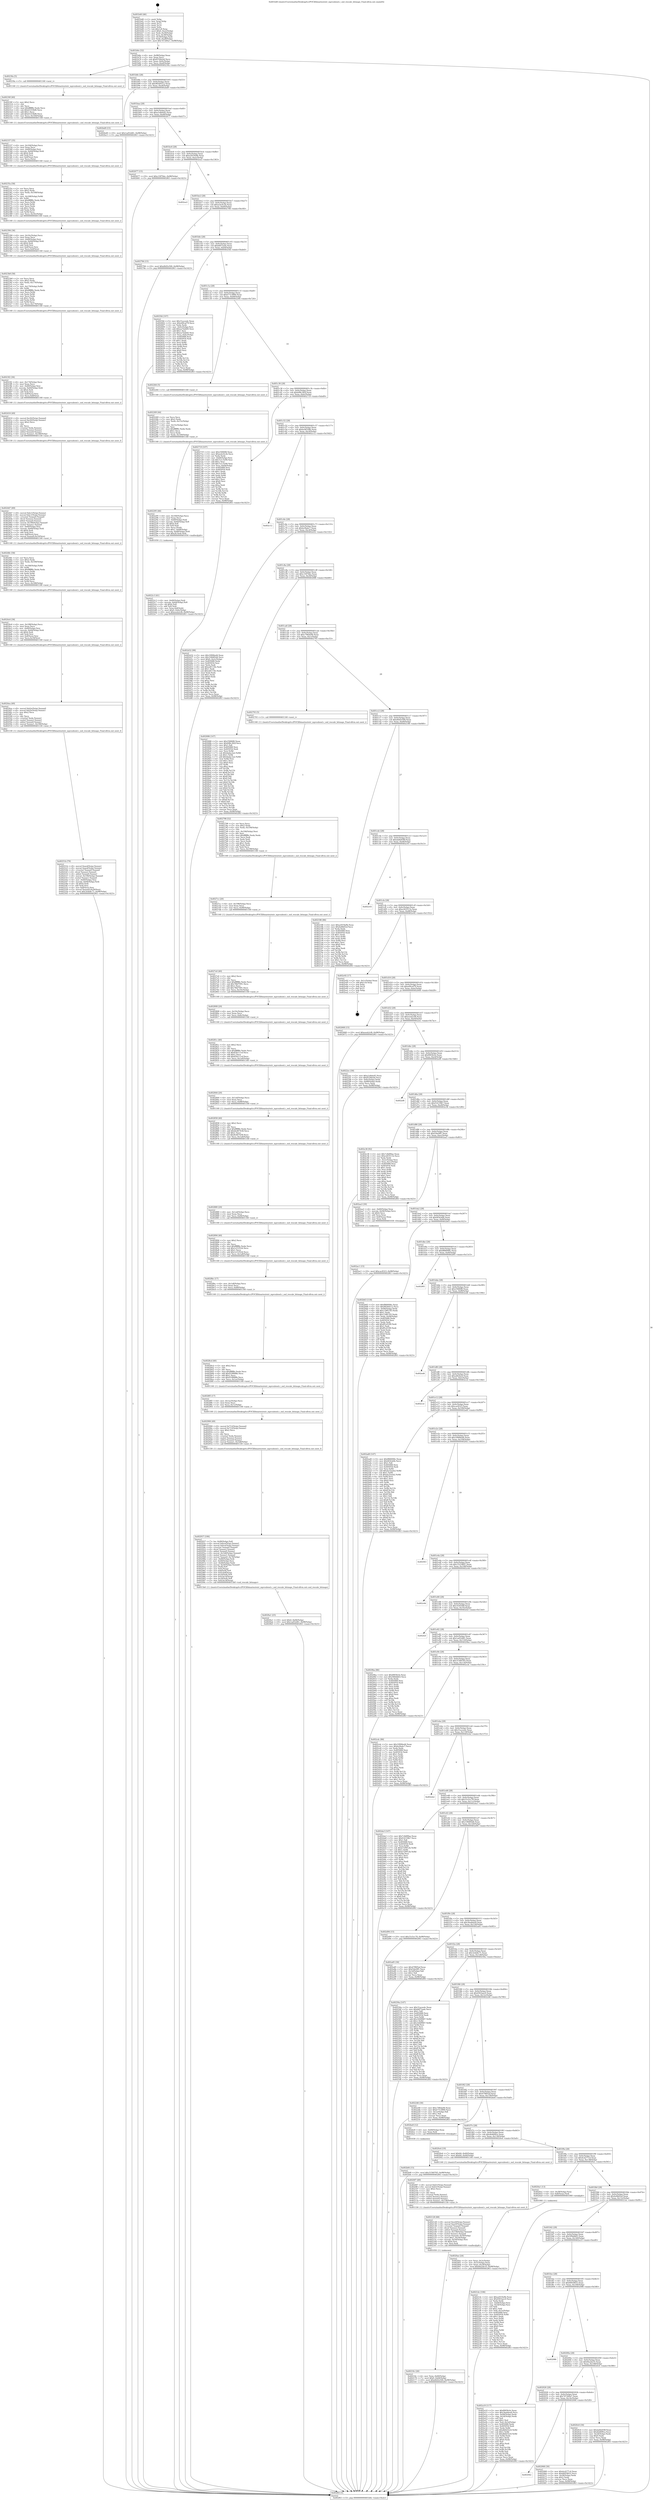 digraph "0x401b40" {
  label = "0x401b40 (/mnt/c/Users/mathe/Desktop/tcc/POCII/binaries/extr_mpvsubosd.c_osd_rescale_bitmaps_Final-ollvm.out::main(0))"
  labelloc = "t"
  node[shape=record]

  Entry [label="",width=0.3,height=0.3,shape=circle,fillcolor=black,style=filled]
  "0x401b6e" [label="{
     0x401b6e [32]\l
     | [instrs]\l
     &nbsp;&nbsp;0x401b6e \<+6\>: mov -0x98(%rbp),%eax\l
     &nbsp;&nbsp;0x401b74 \<+2\>: mov %eax,%ecx\l
     &nbsp;&nbsp;0x401b76 \<+6\>: sub $0x833fdcb4,%ecx\l
     &nbsp;&nbsp;0x401b7c \<+6\>: mov %eax,-0x9c(%rbp)\l
     &nbsp;&nbsp;0x401b82 \<+6\>: mov %ecx,-0xa0(%rbp)\l
     &nbsp;&nbsp;0x401b88 \<+6\>: je 000000000040230a \<main+0x7ca\>\l
  }"]
  "0x40230a" [label="{
     0x40230a [5]\l
     | [instrs]\l
     &nbsp;&nbsp;0x40230a \<+5\>: call 0000000000401160 \<next_i\>\l
     | [calls]\l
     &nbsp;&nbsp;0x401160 \{1\} (/mnt/c/Users/mathe/Desktop/tcc/POCII/binaries/extr_mpvsubosd.c_osd_rescale_bitmaps_Final-ollvm.out::next_i)\l
  }"]
  "0x401b8e" [label="{
     0x401b8e [28]\l
     | [instrs]\l
     &nbsp;&nbsp;0x401b8e \<+5\>: jmp 0000000000401b93 \<main+0x53\>\l
     &nbsp;&nbsp;0x401b93 \<+6\>: mov -0x9c(%rbp),%eax\l
     &nbsp;&nbsp;0x401b99 \<+5\>: sub $0x983b9212,%eax\l
     &nbsp;&nbsp;0x401b9e \<+6\>: mov %eax,-0xa4(%rbp)\l
     &nbsp;&nbsp;0x401ba4 \<+6\>: je 0000000000402bd9 \<main+0x1099\>\l
  }"]
  Exit [label="",width=0.3,height=0.3,shape=circle,fillcolor=black,style=filled,peripheries=2]
  "0x402bd9" [label="{
     0x402bd9 [15]\l
     | [instrs]\l
     &nbsp;&nbsp;0x402bd9 \<+10\>: movl $0x1ad52d61,-0x98(%rbp)\l
     &nbsp;&nbsp;0x402be3 \<+5\>: jmp 0000000000402f63 \<main+0x1423\>\l
  }"]
  "0x401baa" [label="{
     0x401baa [28]\l
     | [instrs]\l
     &nbsp;&nbsp;0x401baa \<+5\>: jmp 0000000000401baf \<main+0x6f\>\l
     &nbsp;&nbsp;0x401baf \<+6\>: mov -0x9c(%rbp),%eax\l
     &nbsp;&nbsp;0x401bb5 \<+5\>: sub $0xa1d4da45,%eax\l
     &nbsp;&nbsp;0x401bba \<+6\>: mov %eax,-0xa8(%rbp)\l
     &nbsp;&nbsp;0x401bc0 \<+6\>: je 0000000000402677 \<main+0xb37\>\l
  }"]
  "0x402bf4" [label="{
     0x402bf4 [15]\l
     | [instrs]\l
     &nbsp;&nbsp;0x402bf4 \<+10\>: movl $0x31560765,-0x98(%rbp)\l
     &nbsp;&nbsp;0x402bfe \<+5\>: jmp 0000000000402f63 \<main+0x1423\>\l
  }"]
  "0x402677" [label="{
     0x402677 [15]\l
     | [instrs]\l
     &nbsp;&nbsp;0x402677 \<+10\>: movl $0xc10f7bbc,-0x98(%rbp)\l
     &nbsp;&nbsp;0x402681 \<+5\>: jmp 0000000000402f63 \<main+0x1423\>\l
  }"]
  "0x401bc6" [label="{
     0x401bc6 [28]\l
     | [instrs]\l
     &nbsp;&nbsp;0x401bc6 \<+5\>: jmp 0000000000401bcb \<main+0x8b\>\l
     &nbsp;&nbsp;0x401bcb \<+6\>: mov -0x9c(%rbp),%eax\l
     &nbsp;&nbsp;0x401bd1 \<+5\>: sub $0xa2019a9b,%eax\l
     &nbsp;&nbsp;0x401bd6 \<+6\>: mov %eax,-0xac(%rbp)\l
     &nbsp;&nbsp;0x401bdc \<+6\>: je 0000000000402ea3 \<main+0x1363\>\l
  }"]
  "0x402ac1" [label="{
     0x402ac1 [15]\l
     | [instrs]\l
     &nbsp;&nbsp;0x402ac1 \<+10\>: movl $0xcac8323,-0x98(%rbp)\l
     &nbsp;&nbsp;0x402acb \<+5\>: jmp 0000000000402f63 \<main+0x1423\>\l
  }"]
  "0x402ea3" [label="{
     0x402ea3\l
  }", style=dashed]
  "0x401be2" [label="{
     0x401be2 [28]\l
     | [instrs]\l
     &nbsp;&nbsp;0x401be2 \<+5\>: jmp 0000000000401be7 \<main+0xa7\>\l
     &nbsp;&nbsp;0x401be7 \<+6\>: mov -0x9c(%rbp),%eax\l
     &nbsp;&nbsp;0x401bed \<+5\>: sub $0xacbc0c2b,%eax\l
     &nbsp;&nbsp;0x401bf2 \<+6\>: mov %eax,-0xb0(%rbp)\l
     &nbsp;&nbsp;0x401bf8 \<+6\>: je 0000000000402784 \<main+0xc44\>\l
  }"]
  "0x4029a1" [label="{
     0x4029a1 [25]\l
     | [instrs]\l
     &nbsp;&nbsp;0x4029a1 \<+10\>: movl $0x0,-0x94(%rbp)\l
     &nbsp;&nbsp;0x4029ab \<+10\>: movl $0x1ad52d61,-0x98(%rbp)\l
     &nbsp;&nbsp;0x4029b5 \<+5\>: jmp 0000000000402f63 \<main+0x1423\>\l
  }"]
  "0x402784" [label="{
     0x402784 [15]\l
     | [instrs]\l
     &nbsp;&nbsp;0x402784 \<+10\>: movl $0xd0d5e500,-0x98(%rbp)\l
     &nbsp;&nbsp;0x40278e \<+5\>: jmp 0000000000402f63 \<main+0x1423\>\l
  }"]
  "0x401bfe" [label="{
     0x401bfe [28]\l
     | [instrs]\l
     &nbsp;&nbsp;0x401bfe \<+5\>: jmp 0000000000401c03 \<main+0xc3\>\l
     &nbsp;&nbsp;0x401c03 \<+6\>: mov -0x9c(%rbp),%eax\l
     &nbsp;&nbsp;0x401c09 \<+5\>: sub $0xb6f72ade,%eax\l
     &nbsp;&nbsp;0x401c0e \<+6\>: mov %eax,-0xb4(%rbp)\l
     &nbsp;&nbsp;0x401c14 \<+6\>: je 00000000004025fd \<main+0xabd\>\l
  }"]
  "0x402937" [label="{
     0x402937 [106]\l
     | [instrs]\l
     &nbsp;&nbsp;0x402937 \<+7\>: lea -0x90(%rbp),%r8\l
     &nbsp;&nbsp;0x40293e \<+8\>: movsd 0x6ca(%rip),%xmm1\l
     &nbsp;&nbsp;0x402946 \<+8\>: movsd 0x6ca(%rip),%xmm2\l
     &nbsp;&nbsp;0x40294e \<+4\>: cvtss2sd %xmm0,%xmm0\l
     &nbsp;&nbsp;0x402952 \<+4\>: divsd %xmm2,%xmm0\l
     &nbsp;&nbsp;0x402956 \<+4\>: addsd %xmm0,%xmm1\l
     &nbsp;&nbsp;0x40295a \<+8\>: movsd -0x1b8(%rbp),%xmm0\l
     &nbsp;&nbsp;0x402962 \<+4\>: mulsd %xmm1,%xmm0\l
     &nbsp;&nbsp;0x402966 \<+5\>: movsd %xmm0,-0x78(%rbp)\l
     &nbsp;&nbsp;0x40296b \<+4\>: mov -0x60(%rbp),%rdi\l
     &nbsp;&nbsp;0x40296f \<+3\>: mov -0x40(%rbp),%esi\l
     &nbsp;&nbsp;0x402972 \<+3\>: mov -0x44(%rbp),%edx\l
     &nbsp;&nbsp;0x402975 \<+5\>: movsd -0x50(%rbp),%xmm0\l
     &nbsp;&nbsp;0x40297a \<+3\>: mov (%r8),%r9\l
     &nbsp;&nbsp;0x40297d \<+4\>: mov %r9,(%rsp)\l
     &nbsp;&nbsp;0x402981 \<+4\>: mov 0x8(%r8),%r9\l
     &nbsp;&nbsp;0x402985 \<+5\>: mov %r9,0x8(%rsp)\l
     &nbsp;&nbsp;0x40298a \<+4\>: mov 0x10(%r8),%r9\l
     &nbsp;&nbsp;0x40298e \<+5\>: mov %r9,0x10(%rsp)\l
     &nbsp;&nbsp;0x402993 \<+4\>: mov 0x18(%r8),%r8\l
     &nbsp;&nbsp;0x402997 \<+5\>: mov %r8,0x18(%rsp)\l
     &nbsp;&nbsp;0x40299c \<+5\>: call 00000000004015b0 \<osd_rescale_bitmaps\>\l
     | [calls]\l
     &nbsp;&nbsp;0x4015b0 \{1\} (/mnt/c/Users/mathe/Desktop/tcc/POCII/binaries/extr_mpvsubosd.c_osd_rescale_bitmaps_Final-ollvm.out::osd_rescale_bitmaps)\l
  }"]
  "0x4025fd" [label="{
     0x4025fd [107]\l
     | [instrs]\l
     &nbsp;&nbsp;0x4025fd \<+5\>: mov $0x31aceedc,%eax\l
     &nbsp;&nbsp;0x402602 \<+5\>: mov $0xe69caf79,%ecx\l
     &nbsp;&nbsp;0x402607 \<+2\>: xor %edx,%edx\l
     &nbsp;&nbsp;0x402609 \<+3\>: mov -0x6c(%rbp),%esi\l
     &nbsp;&nbsp;0x40260c \<+6\>: add $0xea7da6d5,%esi\l
     &nbsp;&nbsp;0x402612 \<+3\>: add $0x1,%esi\l
     &nbsp;&nbsp;0x402615 \<+6\>: sub $0xea7da6d5,%esi\l
     &nbsp;&nbsp;0x40261b \<+3\>: mov %esi,-0x6c(%rbp)\l
     &nbsp;&nbsp;0x40261e \<+7\>: mov 0x405068,%esi\l
     &nbsp;&nbsp;0x402625 \<+7\>: mov 0x405054,%edi\l
     &nbsp;&nbsp;0x40262c \<+3\>: sub $0x1,%edx\l
     &nbsp;&nbsp;0x40262f \<+3\>: mov %esi,%r8d\l
     &nbsp;&nbsp;0x402632 \<+3\>: add %edx,%r8d\l
     &nbsp;&nbsp;0x402635 \<+4\>: imul %r8d,%esi\l
     &nbsp;&nbsp;0x402639 \<+3\>: and $0x1,%esi\l
     &nbsp;&nbsp;0x40263c \<+3\>: cmp $0x0,%esi\l
     &nbsp;&nbsp;0x40263f \<+4\>: sete %r9b\l
     &nbsp;&nbsp;0x402643 \<+3\>: cmp $0xa,%edi\l
     &nbsp;&nbsp;0x402646 \<+4\>: setl %r10b\l
     &nbsp;&nbsp;0x40264a \<+3\>: mov %r9b,%r11b\l
     &nbsp;&nbsp;0x40264d \<+3\>: and %r10b,%r11b\l
     &nbsp;&nbsp;0x402650 \<+3\>: xor %r10b,%r9b\l
     &nbsp;&nbsp;0x402653 \<+3\>: or %r9b,%r11b\l
     &nbsp;&nbsp;0x402656 \<+4\>: test $0x1,%r11b\l
     &nbsp;&nbsp;0x40265a \<+3\>: cmovne %ecx,%eax\l
     &nbsp;&nbsp;0x40265d \<+6\>: mov %eax,-0x98(%rbp)\l
     &nbsp;&nbsp;0x402663 \<+5\>: jmp 0000000000402f63 \<main+0x1423\>\l
  }"]
  "0x401c1a" [label="{
     0x401c1a [28]\l
     | [instrs]\l
     &nbsp;&nbsp;0x401c1a \<+5\>: jmp 0000000000401c1f \<main+0xdf\>\l
     &nbsp;&nbsp;0x401c1f \<+6\>: mov -0x9c(%rbp),%eax\l
     &nbsp;&nbsp;0x401c25 \<+5\>: sub $0xb77e3890,%eax\l
     &nbsp;&nbsp;0x401c2a \<+6\>: mov %eax,-0xb8(%rbp)\l
     &nbsp;&nbsp;0x401c30 \<+6\>: je 0000000000402264 \<main+0x724\>\l
  }"]
  "0x402906" [label="{
     0x402906 [49]\l
     | [instrs]\l
     &nbsp;&nbsp;0x402906 \<+8\>: movsd 0x712(%rip),%xmm0\l
     &nbsp;&nbsp;0x40290e \<+8\>: movsd 0x712(%rip),%xmm1\l
     &nbsp;&nbsp;0x402916 \<+5\>: mov $0x2,%ecx\l
     &nbsp;&nbsp;0x40291b \<+1\>: cltd\l
     &nbsp;&nbsp;0x40291c \<+2\>: idiv %ecx\l
     &nbsp;&nbsp;0x40291e \<+4\>: cvtsi2sd %edx,%xmm2\l
     &nbsp;&nbsp;0x402922 \<+4\>: mulsd %xmm2,%xmm1\l
     &nbsp;&nbsp;0x402926 \<+4\>: addsd %xmm0,%xmm1\l
     &nbsp;&nbsp;0x40292a \<+8\>: movsd %xmm1,-0x1b8(%rbp)\l
     &nbsp;&nbsp;0x402932 \<+5\>: call 0000000000401330 \<next_f\>\l
     | [calls]\l
     &nbsp;&nbsp;0x401330 \{1\} (/mnt/c/Users/mathe/Desktop/tcc/POCII/binaries/extr_mpvsubosd.c_osd_rescale_bitmaps_Final-ollvm.out::next_f)\l
  }"]
  "0x402264" [label="{
     0x402264 [5]\l
     | [instrs]\l
     &nbsp;&nbsp;0x402264 \<+5\>: call 0000000000401160 \<next_i\>\l
     | [calls]\l
     &nbsp;&nbsp;0x401160 \{1\} (/mnt/c/Users/mathe/Desktop/tcc/POCII/binaries/extr_mpvsubosd.c_osd_rescale_bitmaps_Final-ollvm.out::next_i)\l
  }"]
  "0x401c36" [label="{
     0x401c36 [28]\l
     | [instrs]\l
     &nbsp;&nbsp;0x401c36 \<+5\>: jmp 0000000000401c3b \<main+0xfb\>\l
     &nbsp;&nbsp;0x401c3b \<+6\>: mov -0x9c(%rbp),%eax\l
     &nbsp;&nbsp;0x401c41 \<+5\>: sub $0xb98c382f,%eax\l
     &nbsp;&nbsp;0x401c46 \<+6\>: mov %eax,-0xbc(%rbp)\l
     &nbsp;&nbsp;0x401c4c \<+6\>: je 0000000000402719 \<main+0xbd9\>\l
  }"]
  "0x4028f5" [label="{
     0x4028f5 [17]\l
     | [instrs]\l
     &nbsp;&nbsp;0x4028f5 \<+6\>: mov -0x1ac(%rbp),%ecx\l
     &nbsp;&nbsp;0x4028fb \<+3\>: imul %eax,%ecx\l
     &nbsp;&nbsp;0x4028fe \<+3\>: mov %ecx,-0x7c(%rbp)\l
     &nbsp;&nbsp;0x402901 \<+5\>: call 0000000000401160 \<next_i\>\l
     | [calls]\l
     &nbsp;&nbsp;0x401160 \{1\} (/mnt/c/Users/mathe/Desktop/tcc/POCII/binaries/extr_mpvsubosd.c_osd_rescale_bitmaps_Final-ollvm.out::next_i)\l
  }"]
  "0x402719" [label="{
     0x402719 [107]\l
     | [instrs]\l
     &nbsp;&nbsp;0x402719 \<+5\>: mov $0x25666f6,%eax\l
     &nbsp;&nbsp;0x40271e \<+5\>: mov $0xacbc0c2b,%ecx\l
     &nbsp;&nbsp;0x402723 \<+2\>: xor %edx,%edx\l
     &nbsp;&nbsp;0x402725 \<+3\>: mov -0x64(%rbp),%esi\l
     &nbsp;&nbsp;0x402728 \<+6\>: sub $0x7e1c5e94,%esi\l
     &nbsp;&nbsp;0x40272e \<+3\>: add $0x1,%esi\l
     &nbsp;&nbsp;0x402731 \<+6\>: add $0x7e1c5e94,%esi\l
     &nbsp;&nbsp;0x402737 \<+3\>: mov %esi,-0x64(%rbp)\l
     &nbsp;&nbsp;0x40273a \<+7\>: mov 0x405068,%esi\l
     &nbsp;&nbsp;0x402741 \<+7\>: mov 0x405054,%edi\l
     &nbsp;&nbsp;0x402748 \<+3\>: sub $0x1,%edx\l
     &nbsp;&nbsp;0x40274b \<+3\>: mov %esi,%r8d\l
     &nbsp;&nbsp;0x40274e \<+3\>: add %edx,%r8d\l
     &nbsp;&nbsp;0x402751 \<+4\>: imul %r8d,%esi\l
     &nbsp;&nbsp;0x402755 \<+3\>: and $0x1,%esi\l
     &nbsp;&nbsp;0x402758 \<+3\>: cmp $0x0,%esi\l
     &nbsp;&nbsp;0x40275b \<+4\>: sete %r9b\l
     &nbsp;&nbsp;0x40275f \<+3\>: cmp $0xa,%edi\l
     &nbsp;&nbsp;0x402762 \<+4\>: setl %r10b\l
     &nbsp;&nbsp;0x402766 \<+3\>: mov %r9b,%r11b\l
     &nbsp;&nbsp;0x402769 \<+3\>: and %r10b,%r11b\l
     &nbsp;&nbsp;0x40276c \<+3\>: xor %r10b,%r9b\l
     &nbsp;&nbsp;0x40276f \<+3\>: or %r9b,%r11b\l
     &nbsp;&nbsp;0x402772 \<+4\>: test $0x1,%r11b\l
     &nbsp;&nbsp;0x402776 \<+3\>: cmovne %ecx,%eax\l
     &nbsp;&nbsp;0x402779 \<+6\>: mov %eax,-0x98(%rbp)\l
     &nbsp;&nbsp;0x40277f \<+5\>: jmp 0000000000402f63 \<main+0x1423\>\l
  }"]
  "0x401c52" [label="{
     0x401c52 [28]\l
     | [instrs]\l
     &nbsp;&nbsp;0x401c52 \<+5\>: jmp 0000000000401c57 \<main+0x117\>\l
     &nbsp;&nbsp;0x401c57 \<+6\>: mov -0x9c(%rbp),%eax\l
     &nbsp;&nbsp;0x401c5d \<+5\>: sub $0xbc8f328b,%eax\l
     &nbsp;&nbsp;0x401c62 \<+6\>: mov %eax,-0xc0(%rbp)\l
     &nbsp;&nbsp;0x401c68 \<+6\>: je 0000000000402c12 \<main+0x10d2\>\l
  }"]
  "0x4028cd" [label="{
     0x4028cd [40]\l
     | [instrs]\l
     &nbsp;&nbsp;0x4028cd \<+5\>: mov $0x2,%ecx\l
     &nbsp;&nbsp;0x4028d2 \<+1\>: cltd\l
     &nbsp;&nbsp;0x4028d3 \<+2\>: idiv %ecx\l
     &nbsp;&nbsp;0x4028d5 \<+6\>: imul $0xfffffffe,%edx,%ecx\l
     &nbsp;&nbsp;0x4028db \<+6\>: add $0x910f688b,%ecx\l
     &nbsp;&nbsp;0x4028e1 \<+3\>: add $0x1,%ecx\l
     &nbsp;&nbsp;0x4028e4 \<+6\>: sub $0x910f688b,%ecx\l
     &nbsp;&nbsp;0x4028ea \<+6\>: mov %ecx,-0x1ac(%rbp)\l
     &nbsp;&nbsp;0x4028f0 \<+5\>: call 0000000000401160 \<next_i\>\l
     | [calls]\l
     &nbsp;&nbsp;0x401160 \{1\} (/mnt/c/Users/mathe/Desktop/tcc/POCII/binaries/extr_mpvsubosd.c_osd_rescale_bitmaps_Final-ollvm.out::next_i)\l
  }"]
  "0x402c12" [label="{
     0x402c12\l
  }", style=dashed]
  "0x401c6e" [label="{
     0x401c6e [28]\l
     | [instrs]\l
     &nbsp;&nbsp;0x401c6e \<+5\>: jmp 0000000000401c73 \<main+0x133\>\l
     &nbsp;&nbsp;0x401c73 \<+6\>: mov -0x9c(%rbp),%eax\l
     &nbsp;&nbsp;0x401c79 \<+5\>: sub $0xbcf4abc7,%eax\l
     &nbsp;&nbsp;0x401c7e \<+6\>: mov %eax,-0xc4(%rbp)\l
     &nbsp;&nbsp;0x401c84 \<+6\>: je 0000000000402d32 \<main+0x11f2\>\l
  }"]
  "0x4028bc" [label="{
     0x4028bc [17]\l
     | [instrs]\l
     &nbsp;&nbsp;0x4028bc \<+6\>: mov -0x1a8(%rbp),%ecx\l
     &nbsp;&nbsp;0x4028c2 \<+3\>: imul %eax,%ecx\l
     &nbsp;&nbsp;0x4028c5 \<+3\>: mov %ecx,-0x80(%rbp)\l
     &nbsp;&nbsp;0x4028c8 \<+5\>: call 0000000000401160 \<next_i\>\l
     | [calls]\l
     &nbsp;&nbsp;0x401160 \{1\} (/mnt/c/Users/mathe/Desktop/tcc/POCII/binaries/extr_mpvsubosd.c_osd_rescale_bitmaps_Final-ollvm.out::next_i)\l
  }"]
  "0x402d32" [label="{
     0x402d32 [98]\l
     | [instrs]\l
     &nbsp;&nbsp;0x402d32 \<+5\>: mov $0x10906ed4,%eax\l
     &nbsp;&nbsp;0x402d37 \<+5\>: mov $0x338485d4,%ecx\l
     &nbsp;&nbsp;0x402d3c \<+7\>: movl $0x0,-0x2c(%rbp)\l
     &nbsp;&nbsp;0x402d43 \<+7\>: mov 0x405068,%edx\l
     &nbsp;&nbsp;0x402d4a \<+7\>: mov 0x405054,%esi\l
     &nbsp;&nbsp;0x402d51 \<+2\>: mov %edx,%edi\l
     &nbsp;&nbsp;0x402d53 \<+6\>: add $0xedf115fe,%edi\l
     &nbsp;&nbsp;0x402d59 \<+3\>: sub $0x1,%edi\l
     &nbsp;&nbsp;0x402d5c \<+6\>: sub $0xedf115fe,%edi\l
     &nbsp;&nbsp;0x402d62 \<+3\>: imul %edi,%edx\l
     &nbsp;&nbsp;0x402d65 \<+3\>: and $0x1,%edx\l
     &nbsp;&nbsp;0x402d68 \<+3\>: cmp $0x0,%edx\l
     &nbsp;&nbsp;0x402d6b \<+4\>: sete %r8b\l
     &nbsp;&nbsp;0x402d6f \<+3\>: cmp $0xa,%esi\l
     &nbsp;&nbsp;0x402d72 \<+4\>: setl %r9b\l
     &nbsp;&nbsp;0x402d76 \<+3\>: mov %r8b,%r10b\l
     &nbsp;&nbsp;0x402d79 \<+3\>: and %r9b,%r10b\l
     &nbsp;&nbsp;0x402d7c \<+3\>: xor %r9b,%r8b\l
     &nbsp;&nbsp;0x402d7f \<+3\>: or %r8b,%r10b\l
     &nbsp;&nbsp;0x402d82 \<+4\>: test $0x1,%r10b\l
     &nbsp;&nbsp;0x402d86 \<+3\>: cmovne %ecx,%eax\l
     &nbsp;&nbsp;0x402d89 \<+6\>: mov %eax,-0x98(%rbp)\l
     &nbsp;&nbsp;0x402d8f \<+5\>: jmp 0000000000402f63 \<main+0x1423\>\l
  }"]
  "0x401c8a" [label="{
     0x401c8a [28]\l
     | [instrs]\l
     &nbsp;&nbsp;0x401c8a \<+5\>: jmp 0000000000401c8f \<main+0x14f\>\l
     &nbsp;&nbsp;0x401c8f \<+6\>: mov -0x9c(%rbp),%eax\l
     &nbsp;&nbsp;0x401c95 \<+5\>: sub $0xc10f7bbc,%eax\l
     &nbsp;&nbsp;0x401c9a \<+6\>: mov %eax,-0xc8(%rbp)\l
     &nbsp;&nbsp;0x401ca0 \<+6\>: je 0000000000402686 \<main+0xb46\>\l
  }"]
  "0x402894" [label="{
     0x402894 [40]\l
     | [instrs]\l
     &nbsp;&nbsp;0x402894 \<+5\>: mov $0x2,%ecx\l
     &nbsp;&nbsp;0x402899 \<+1\>: cltd\l
     &nbsp;&nbsp;0x40289a \<+2\>: idiv %ecx\l
     &nbsp;&nbsp;0x40289c \<+6\>: imul $0xfffffffe,%edx,%ecx\l
     &nbsp;&nbsp;0x4028a2 \<+6\>: sub $0x1e51f524,%ecx\l
     &nbsp;&nbsp;0x4028a8 \<+3\>: add $0x1,%ecx\l
     &nbsp;&nbsp;0x4028ab \<+6\>: add $0x1e51f524,%ecx\l
     &nbsp;&nbsp;0x4028b1 \<+6\>: mov %ecx,-0x1a8(%rbp)\l
     &nbsp;&nbsp;0x4028b7 \<+5\>: call 0000000000401160 \<next_i\>\l
     | [calls]\l
     &nbsp;&nbsp;0x401160 \{1\} (/mnt/c/Users/mathe/Desktop/tcc/POCII/binaries/extr_mpvsubosd.c_osd_rescale_bitmaps_Final-ollvm.out::next_i)\l
  }"]
  "0x402686" [label="{
     0x402686 [147]\l
     | [instrs]\l
     &nbsp;&nbsp;0x402686 \<+5\>: mov $0x25666f6,%eax\l
     &nbsp;&nbsp;0x40268b \<+5\>: mov $0xb98c382f,%ecx\l
     &nbsp;&nbsp;0x402690 \<+2\>: mov $0x1,%dl\l
     &nbsp;&nbsp;0x402692 \<+7\>: mov 0x405068,%esi\l
     &nbsp;&nbsp;0x402699 \<+7\>: mov 0x405054,%edi\l
     &nbsp;&nbsp;0x4026a0 \<+3\>: mov %esi,%r8d\l
     &nbsp;&nbsp;0x4026a3 \<+7\>: sub $0x4adac2a2,%r8d\l
     &nbsp;&nbsp;0x4026aa \<+4\>: sub $0x1,%r8d\l
     &nbsp;&nbsp;0x4026ae \<+7\>: add $0x4adac2a2,%r8d\l
     &nbsp;&nbsp;0x4026b5 \<+4\>: imul %r8d,%esi\l
     &nbsp;&nbsp;0x4026b9 \<+3\>: and $0x1,%esi\l
     &nbsp;&nbsp;0x4026bc \<+3\>: cmp $0x0,%esi\l
     &nbsp;&nbsp;0x4026bf \<+4\>: sete %r9b\l
     &nbsp;&nbsp;0x4026c3 \<+3\>: cmp $0xa,%edi\l
     &nbsp;&nbsp;0x4026c6 \<+4\>: setl %r10b\l
     &nbsp;&nbsp;0x4026ca \<+3\>: mov %r9b,%r11b\l
     &nbsp;&nbsp;0x4026cd \<+4\>: xor $0xff,%r11b\l
     &nbsp;&nbsp;0x4026d1 \<+3\>: mov %r10b,%bl\l
     &nbsp;&nbsp;0x4026d4 \<+3\>: xor $0xff,%bl\l
     &nbsp;&nbsp;0x4026d7 \<+3\>: xor $0x0,%dl\l
     &nbsp;&nbsp;0x4026da \<+3\>: mov %r11b,%r14b\l
     &nbsp;&nbsp;0x4026dd \<+4\>: and $0x0,%r14b\l
     &nbsp;&nbsp;0x4026e1 \<+3\>: and %dl,%r9b\l
     &nbsp;&nbsp;0x4026e4 \<+3\>: mov %bl,%r15b\l
     &nbsp;&nbsp;0x4026e7 \<+4\>: and $0x0,%r15b\l
     &nbsp;&nbsp;0x4026eb \<+3\>: and %dl,%r10b\l
     &nbsp;&nbsp;0x4026ee \<+3\>: or %r9b,%r14b\l
     &nbsp;&nbsp;0x4026f1 \<+3\>: or %r10b,%r15b\l
     &nbsp;&nbsp;0x4026f4 \<+3\>: xor %r15b,%r14b\l
     &nbsp;&nbsp;0x4026f7 \<+3\>: or %bl,%r11b\l
     &nbsp;&nbsp;0x4026fa \<+4\>: xor $0xff,%r11b\l
     &nbsp;&nbsp;0x4026fe \<+3\>: or $0x0,%dl\l
     &nbsp;&nbsp;0x402701 \<+3\>: and %dl,%r11b\l
     &nbsp;&nbsp;0x402704 \<+3\>: or %r11b,%r14b\l
     &nbsp;&nbsp;0x402707 \<+4\>: test $0x1,%r14b\l
     &nbsp;&nbsp;0x40270b \<+3\>: cmovne %ecx,%eax\l
     &nbsp;&nbsp;0x40270e \<+6\>: mov %eax,-0x98(%rbp)\l
     &nbsp;&nbsp;0x402714 \<+5\>: jmp 0000000000402f63 \<main+0x1423\>\l
  }"]
  "0x401ca6" [label="{
     0x401ca6 [28]\l
     | [instrs]\l
     &nbsp;&nbsp;0x401ca6 \<+5\>: jmp 0000000000401cab \<main+0x16b\>\l
     &nbsp;&nbsp;0x401cab \<+6\>: mov -0x9c(%rbp),%eax\l
     &nbsp;&nbsp;0x401cb1 \<+5\>: sub $0xc796da94,%eax\l
     &nbsp;&nbsp;0x401cb6 \<+6\>: mov %eax,-0xcc(%rbp)\l
     &nbsp;&nbsp;0x401cbc \<+6\>: je 0000000000402793 \<main+0xc53\>\l
  }"]
  "0x402880" [label="{
     0x402880 [20]\l
     | [instrs]\l
     &nbsp;&nbsp;0x402880 \<+6\>: mov -0x1a4(%rbp),%ecx\l
     &nbsp;&nbsp;0x402886 \<+3\>: imul %eax,%ecx\l
     &nbsp;&nbsp;0x402889 \<+6\>: mov %ecx,-0x84(%rbp)\l
     &nbsp;&nbsp;0x40288f \<+5\>: call 0000000000401160 \<next_i\>\l
     | [calls]\l
     &nbsp;&nbsp;0x401160 \{1\} (/mnt/c/Users/mathe/Desktop/tcc/POCII/binaries/extr_mpvsubosd.c_osd_rescale_bitmaps_Final-ollvm.out::next_i)\l
  }"]
  "0x402793" [label="{
     0x402793 [5]\l
     | [instrs]\l
     &nbsp;&nbsp;0x402793 \<+5\>: call 0000000000401160 \<next_i\>\l
     | [calls]\l
     &nbsp;&nbsp;0x401160 \{1\} (/mnt/c/Users/mathe/Desktop/tcc/POCII/binaries/extr_mpvsubosd.c_osd_rescale_bitmaps_Final-ollvm.out::next_i)\l
  }"]
  "0x401cc2" [label="{
     0x401cc2 [28]\l
     | [instrs]\l
     &nbsp;&nbsp;0x401cc2 \<+5\>: jmp 0000000000401cc7 \<main+0x187\>\l
     &nbsp;&nbsp;0x401cc7 \<+6\>: mov -0x9c(%rbp),%eax\l
     &nbsp;&nbsp;0x401ccd \<+5\>: sub $0xd0d5e500,%eax\l
     &nbsp;&nbsp;0x401cd2 \<+6\>: mov %eax,-0xd0(%rbp)\l
     &nbsp;&nbsp;0x401cd8 \<+6\>: je 0000000000402186 \<main+0x646\>\l
  }"]
  "0x402858" [label="{
     0x402858 [40]\l
     | [instrs]\l
     &nbsp;&nbsp;0x402858 \<+5\>: mov $0x2,%ecx\l
     &nbsp;&nbsp;0x40285d \<+1\>: cltd\l
     &nbsp;&nbsp;0x40285e \<+2\>: idiv %ecx\l
     &nbsp;&nbsp;0x402860 \<+6\>: imul $0xfffffffe,%edx,%ecx\l
     &nbsp;&nbsp;0x402866 \<+6\>: add $0x8e467438,%ecx\l
     &nbsp;&nbsp;0x40286c \<+3\>: add $0x1,%ecx\l
     &nbsp;&nbsp;0x40286f \<+6\>: sub $0x8e467438,%ecx\l
     &nbsp;&nbsp;0x402875 \<+6\>: mov %ecx,-0x1a4(%rbp)\l
     &nbsp;&nbsp;0x40287b \<+5\>: call 0000000000401160 \<next_i\>\l
     | [calls]\l
     &nbsp;&nbsp;0x401160 \{1\} (/mnt/c/Users/mathe/Desktop/tcc/POCII/binaries/extr_mpvsubosd.c_osd_rescale_bitmaps_Final-ollvm.out::next_i)\l
  }"]
  "0x402186" [label="{
     0x402186 [86]\l
     | [instrs]\l
     &nbsp;&nbsp;0x402186 \<+5\>: mov $0xa2019a9b,%eax\l
     &nbsp;&nbsp;0x40218b \<+5\>: mov $0x4e8b65ef,%ecx\l
     &nbsp;&nbsp;0x402190 \<+2\>: xor %edx,%edx\l
     &nbsp;&nbsp;0x402192 \<+7\>: mov 0x405068,%esi\l
     &nbsp;&nbsp;0x402199 \<+7\>: mov 0x405054,%edi\l
     &nbsp;&nbsp;0x4021a0 \<+3\>: sub $0x1,%edx\l
     &nbsp;&nbsp;0x4021a3 \<+3\>: mov %esi,%r8d\l
     &nbsp;&nbsp;0x4021a6 \<+3\>: add %edx,%r8d\l
     &nbsp;&nbsp;0x4021a9 \<+4\>: imul %r8d,%esi\l
     &nbsp;&nbsp;0x4021ad \<+3\>: and $0x1,%esi\l
     &nbsp;&nbsp;0x4021b0 \<+3\>: cmp $0x0,%esi\l
     &nbsp;&nbsp;0x4021b3 \<+4\>: sete %r9b\l
     &nbsp;&nbsp;0x4021b7 \<+3\>: cmp $0xa,%edi\l
     &nbsp;&nbsp;0x4021ba \<+4\>: setl %r10b\l
     &nbsp;&nbsp;0x4021be \<+3\>: mov %r9b,%r11b\l
     &nbsp;&nbsp;0x4021c1 \<+3\>: and %r10b,%r11b\l
     &nbsp;&nbsp;0x4021c4 \<+3\>: xor %r10b,%r9b\l
     &nbsp;&nbsp;0x4021c7 \<+3\>: or %r9b,%r11b\l
     &nbsp;&nbsp;0x4021ca \<+4\>: test $0x1,%r11b\l
     &nbsp;&nbsp;0x4021ce \<+3\>: cmovne %ecx,%eax\l
     &nbsp;&nbsp;0x4021d1 \<+6\>: mov %eax,-0x98(%rbp)\l
     &nbsp;&nbsp;0x4021d7 \<+5\>: jmp 0000000000402f63 \<main+0x1423\>\l
  }"]
  "0x401cde" [label="{
     0x401cde [28]\l
     | [instrs]\l
     &nbsp;&nbsp;0x401cde \<+5\>: jmp 0000000000401ce3 \<main+0x1a3\>\l
     &nbsp;&nbsp;0x401ce3 \<+6\>: mov -0x9c(%rbp),%eax\l
     &nbsp;&nbsp;0x401ce9 \<+5\>: sub $0xda6b458f,%eax\l
     &nbsp;&nbsp;0x401cee \<+6\>: mov %eax,-0xd4(%rbp)\l
     &nbsp;&nbsp;0x401cf4 \<+6\>: je 0000000000402c03 \<main+0x10c3\>\l
  }"]
  "0x402844" [label="{
     0x402844 [20]\l
     | [instrs]\l
     &nbsp;&nbsp;0x402844 \<+6\>: mov -0x1a0(%rbp),%ecx\l
     &nbsp;&nbsp;0x40284a \<+3\>: imul %eax,%ecx\l
     &nbsp;&nbsp;0x40284d \<+6\>: mov %ecx,-0x88(%rbp)\l
     &nbsp;&nbsp;0x402853 \<+5\>: call 0000000000401160 \<next_i\>\l
     | [calls]\l
     &nbsp;&nbsp;0x401160 \{1\} (/mnt/c/Users/mathe/Desktop/tcc/POCII/binaries/extr_mpvsubosd.c_osd_rescale_bitmaps_Final-ollvm.out::next_i)\l
  }"]
  "0x402c03" [label="{
     0x402c03\l
  }", style=dashed]
  "0x401cfa" [label="{
     0x401cfa [28]\l
     | [instrs]\l
     &nbsp;&nbsp;0x401cfa \<+5\>: jmp 0000000000401cff \<main+0x1bf\>\l
     &nbsp;&nbsp;0x401cff \<+6\>: mov -0x9c(%rbp),%eax\l
     &nbsp;&nbsp;0x401d05 \<+5\>: sub $0xe263511b,%eax\l
     &nbsp;&nbsp;0x401d0a \<+6\>: mov %eax,-0xd8(%rbp)\l
     &nbsp;&nbsp;0x401d10 \<+6\>: je 0000000000402e92 \<main+0x1352\>\l
  }"]
  "0x40281c" [label="{
     0x40281c [40]\l
     | [instrs]\l
     &nbsp;&nbsp;0x40281c \<+5\>: mov $0x2,%ecx\l
     &nbsp;&nbsp;0x402821 \<+1\>: cltd\l
     &nbsp;&nbsp;0x402822 \<+2\>: idiv %ecx\l
     &nbsp;&nbsp;0x402824 \<+6\>: imul $0xfffffffe,%edx,%ecx\l
     &nbsp;&nbsp;0x40282a \<+6\>: sub $0x83b111ef,%ecx\l
     &nbsp;&nbsp;0x402830 \<+3\>: add $0x1,%ecx\l
     &nbsp;&nbsp;0x402833 \<+6\>: add $0x83b111ef,%ecx\l
     &nbsp;&nbsp;0x402839 \<+6\>: mov %ecx,-0x1a0(%rbp)\l
     &nbsp;&nbsp;0x40283f \<+5\>: call 0000000000401160 \<next_i\>\l
     | [calls]\l
     &nbsp;&nbsp;0x401160 \{1\} (/mnt/c/Users/mathe/Desktop/tcc/POCII/binaries/extr_mpvsubosd.c_osd_rescale_bitmaps_Final-ollvm.out::next_i)\l
  }"]
  "0x402e92" [label="{
     0x402e92 [17]\l
     | [instrs]\l
     &nbsp;&nbsp;0x402e92 \<+3\>: mov -0x1c(%rbp),%eax\l
     &nbsp;&nbsp;0x402e95 \<+7\>: add $0x1c8,%rsp\l
     &nbsp;&nbsp;0x402e9c \<+1\>: pop %rbx\l
     &nbsp;&nbsp;0x402e9d \<+2\>: pop %r14\l
     &nbsp;&nbsp;0x402e9f \<+2\>: pop %r15\l
     &nbsp;&nbsp;0x402ea1 \<+1\>: pop %rbp\l
     &nbsp;&nbsp;0x402ea2 \<+1\>: ret\l
  }"]
  "0x401d16" [label="{
     0x401d16 [28]\l
     | [instrs]\l
     &nbsp;&nbsp;0x401d16 \<+5\>: jmp 0000000000401d1b \<main+0x1db\>\l
     &nbsp;&nbsp;0x401d1b \<+6\>: mov -0x9c(%rbp),%eax\l
     &nbsp;&nbsp;0x401d21 \<+5\>: sub $0xe69caf79,%eax\l
     &nbsp;&nbsp;0x401d26 \<+6\>: mov %eax,-0xdc(%rbp)\l
     &nbsp;&nbsp;0x401d2c \<+6\>: je 0000000000402668 \<main+0xb28\>\l
  }"]
  "0x402808" [label="{
     0x402808 [20]\l
     | [instrs]\l
     &nbsp;&nbsp;0x402808 \<+6\>: mov -0x19c(%rbp),%ecx\l
     &nbsp;&nbsp;0x40280e \<+3\>: imul %eax,%ecx\l
     &nbsp;&nbsp;0x402811 \<+6\>: mov %ecx,-0x8c(%rbp)\l
     &nbsp;&nbsp;0x402817 \<+5\>: call 0000000000401160 \<next_i\>\l
     | [calls]\l
     &nbsp;&nbsp;0x401160 \{1\} (/mnt/c/Users/mathe/Desktop/tcc/POCII/binaries/extr_mpvsubosd.c_osd_rescale_bitmaps_Final-ollvm.out::next_i)\l
  }"]
  "0x402668" [label="{
     0x402668 [15]\l
     | [instrs]\l
     &nbsp;&nbsp;0x402668 \<+10\>: movl $0xeeeb2cf6,-0x98(%rbp)\l
     &nbsp;&nbsp;0x402672 \<+5\>: jmp 0000000000402f63 \<main+0x1423\>\l
  }"]
  "0x401d32" [label="{
     0x401d32 [28]\l
     | [instrs]\l
     &nbsp;&nbsp;0x401d32 \<+5\>: jmp 0000000000401d37 \<main+0x1f7\>\l
     &nbsp;&nbsp;0x401d37 \<+6\>: mov -0x9c(%rbp),%eax\l
     &nbsp;&nbsp;0x401d3d \<+5\>: sub $0xeeeb2cf6,%eax\l
     &nbsp;&nbsp;0x401d42 \<+6\>: mov %eax,-0xe0(%rbp)\l
     &nbsp;&nbsp;0x401d48 \<+6\>: je 00000000004022ec \<main+0x7ac\>\l
  }"]
  "0x4027e0" [label="{
     0x4027e0 [40]\l
     | [instrs]\l
     &nbsp;&nbsp;0x4027e0 \<+5\>: mov $0x2,%ecx\l
     &nbsp;&nbsp;0x4027e5 \<+1\>: cltd\l
     &nbsp;&nbsp;0x4027e6 \<+2\>: idiv %ecx\l
     &nbsp;&nbsp;0x4027e8 \<+6\>: imul $0xfffffffe,%edx,%ecx\l
     &nbsp;&nbsp;0x4027ee \<+6\>: sub $0x78bf7091,%ecx\l
     &nbsp;&nbsp;0x4027f4 \<+3\>: add $0x1,%ecx\l
     &nbsp;&nbsp;0x4027f7 \<+6\>: add $0x78bf7091,%ecx\l
     &nbsp;&nbsp;0x4027fd \<+6\>: mov %ecx,-0x19c(%rbp)\l
     &nbsp;&nbsp;0x402803 \<+5\>: call 0000000000401160 \<next_i\>\l
     | [calls]\l
     &nbsp;&nbsp;0x401160 \{1\} (/mnt/c/Users/mathe/Desktop/tcc/POCII/binaries/extr_mpvsubosd.c_osd_rescale_bitmaps_Final-ollvm.out::next_i)\l
  }"]
  "0x4022ec" [label="{
     0x4022ec [30]\l
     | [instrs]\l
     &nbsp;&nbsp;0x4022ec \<+5\>: mov $0xa1d4da45,%eax\l
     &nbsp;&nbsp;0x4022f1 \<+5\>: mov $0x833fdcb4,%ecx\l
     &nbsp;&nbsp;0x4022f6 \<+3\>: mov -0x6c(%rbp),%edx\l
     &nbsp;&nbsp;0x4022f9 \<+3\>: cmp -0x68(%rbp),%edx\l
     &nbsp;&nbsp;0x4022fc \<+3\>: cmovl %ecx,%eax\l
     &nbsp;&nbsp;0x4022ff \<+6\>: mov %eax,-0x98(%rbp)\l
     &nbsp;&nbsp;0x402305 \<+5\>: jmp 0000000000402f63 \<main+0x1423\>\l
  }"]
  "0x401d4e" [label="{
     0x401d4e [28]\l
     | [instrs]\l
     &nbsp;&nbsp;0x401d4e \<+5\>: jmp 0000000000401d53 \<main+0x213\>\l
     &nbsp;&nbsp;0x401d53 \<+6\>: mov -0x9c(%rbp),%eax\l
     &nbsp;&nbsp;0x401d59 \<+5\>: sub $0xf0656cfe,%eax\l
     &nbsp;&nbsp;0x401d5e \<+6\>: mov %eax,-0xe4(%rbp)\l
     &nbsp;&nbsp;0x401d64 \<+6\>: je 0000000000402ef6 \<main+0x13b6\>\l
  }"]
  "0x4027cc" [label="{
     0x4027cc [20]\l
     | [instrs]\l
     &nbsp;&nbsp;0x4027cc \<+6\>: mov -0x198(%rbp),%ecx\l
     &nbsp;&nbsp;0x4027d2 \<+3\>: imul %eax,%ecx\l
     &nbsp;&nbsp;0x4027d5 \<+6\>: mov %ecx,-0x90(%rbp)\l
     &nbsp;&nbsp;0x4027db \<+5\>: call 0000000000401160 \<next_i\>\l
     | [calls]\l
     &nbsp;&nbsp;0x401160 \{1\} (/mnt/c/Users/mathe/Desktop/tcc/POCII/binaries/extr_mpvsubosd.c_osd_rescale_bitmaps_Final-ollvm.out::next_i)\l
  }"]
  "0x402ef6" [label="{
     0x402ef6\l
  }", style=dashed]
  "0x401d6a" [label="{
     0x401d6a [28]\l
     | [instrs]\l
     &nbsp;&nbsp;0x401d6a \<+5\>: jmp 0000000000401d6f \<main+0x22f\>\l
     &nbsp;&nbsp;0x401d6f \<+6\>: mov -0x9c(%rbp),%eax\l
     &nbsp;&nbsp;0x401d75 \<+5\>: sub $0xf14159b7,%eax\l
     &nbsp;&nbsp;0x401d7a \<+6\>: mov %eax,-0xe8(%rbp)\l
     &nbsp;&nbsp;0x401d80 \<+6\>: je 0000000000402e36 \<main+0x12f6\>\l
  }"]
  "0x402798" [label="{
     0x402798 [52]\l
     | [instrs]\l
     &nbsp;&nbsp;0x402798 \<+2\>: xor %ecx,%ecx\l
     &nbsp;&nbsp;0x40279a \<+5\>: mov $0x2,%edx\l
     &nbsp;&nbsp;0x40279f \<+6\>: mov %edx,-0x194(%rbp)\l
     &nbsp;&nbsp;0x4027a5 \<+1\>: cltd\l
     &nbsp;&nbsp;0x4027a6 \<+6\>: mov -0x194(%rbp),%esi\l
     &nbsp;&nbsp;0x4027ac \<+2\>: idiv %esi\l
     &nbsp;&nbsp;0x4027ae \<+6\>: imul $0xfffffffe,%edx,%edx\l
     &nbsp;&nbsp;0x4027b4 \<+2\>: mov %ecx,%edi\l
     &nbsp;&nbsp;0x4027b6 \<+2\>: sub %edx,%edi\l
     &nbsp;&nbsp;0x4027b8 \<+2\>: mov %ecx,%edx\l
     &nbsp;&nbsp;0x4027ba \<+3\>: sub $0x1,%edx\l
     &nbsp;&nbsp;0x4027bd \<+2\>: add %edx,%edi\l
     &nbsp;&nbsp;0x4027bf \<+2\>: sub %edi,%ecx\l
     &nbsp;&nbsp;0x4027c1 \<+6\>: mov %ecx,-0x198(%rbp)\l
     &nbsp;&nbsp;0x4027c7 \<+5\>: call 0000000000401160 \<next_i\>\l
     | [calls]\l
     &nbsp;&nbsp;0x401160 \{1\} (/mnt/c/Users/mathe/Desktop/tcc/POCII/binaries/extr_mpvsubosd.c_osd_rescale_bitmaps_Final-ollvm.out::next_i)\l
  }"]
  "0x402e36" [label="{
     0x402e36 [92]\l
     | [instrs]\l
     &nbsp;&nbsp;0x402e36 \<+5\>: mov $0x7c8d99ae,%eax\l
     &nbsp;&nbsp;0x402e3b \<+5\>: mov $0xe263511b,%ecx\l
     &nbsp;&nbsp;0x402e40 \<+2\>: xor %edx,%edx\l
     &nbsp;&nbsp;0x402e42 \<+3\>: mov -0x2c(%rbp),%esi\l
     &nbsp;&nbsp;0x402e45 \<+3\>: mov %esi,-0x1c(%rbp)\l
     &nbsp;&nbsp;0x402e48 \<+7\>: mov 0x405068,%esi\l
     &nbsp;&nbsp;0x402e4f \<+7\>: mov 0x405054,%edi\l
     &nbsp;&nbsp;0x402e56 \<+3\>: sub $0x1,%edx\l
     &nbsp;&nbsp;0x402e59 \<+3\>: mov %esi,%r8d\l
     &nbsp;&nbsp;0x402e5c \<+3\>: add %edx,%r8d\l
     &nbsp;&nbsp;0x402e5f \<+4\>: imul %r8d,%esi\l
     &nbsp;&nbsp;0x402e63 \<+3\>: and $0x1,%esi\l
     &nbsp;&nbsp;0x402e66 \<+3\>: cmp $0x0,%esi\l
     &nbsp;&nbsp;0x402e69 \<+4\>: sete %r9b\l
     &nbsp;&nbsp;0x402e6d \<+3\>: cmp $0xa,%edi\l
     &nbsp;&nbsp;0x402e70 \<+4\>: setl %r10b\l
     &nbsp;&nbsp;0x402e74 \<+3\>: mov %r9b,%r11b\l
     &nbsp;&nbsp;0x402e77 \<+3\>: and %r10b,%r11b\l
     &nbsp;&nbsp;0x402e7a \<+3\>: xor %r10b,%r9b\l
     &nbsp;&nbsp;0x402e7d \<+3\>: or %r9b,%r11b\l
     &nbsp;&nbsp;0x402e80 \<+4\>: test $0x1,%r11b\l
     &nbsp;&nbsp;0x402e84 \<+3\>: cmovne %ecx,%eax\l
     &nbsp;&nbsp;0x402e87 \<+6\>: mov %eax,-0x98(%rbp)\l
     &nbsp;&nbsp;0x402e8d \<+5\>: jmp 0000000000402f63 \<main+0x1423\>\l
  }"]
  "0x401d86" [label="{
     0x401d86 [28]\l
     | [instrs]\l
     &nbsp;&nbsp;0x401d86 \<+5\>: jmp 0000000000401d8b \<main+0x24b\>\l
     &nbsp;&nbsp;0x401d8b \<+6\>: mov -0x9c(%rbp),%eax\l
     &nbsp;&nbsp;0x401d91 \<+5\>: sub $0xf3de0ff1,%eax\l
     &nbsp;&nbsp;0x401d96 \<+6\>: mov %eax,-0xec(%rbp)\l
     &nbsp;&nbsp;0x401d9c \<+6\>: je 0000000000402aa3 \<main+0xf63\>\l
  }"]
  "0x40251b" [label="{
     0x40251b [79]\l
     | [instrs]\l
     &nbsp;&nbsp;0x40251b \<+8\>: movsd 0xaed(%rip),%xmm1\l
     &nbsp;&nbsp;0x402523 \<+8\>: movsd 0xaed(%rip),%xmm2\l
     &nbsp;&nbsp;0x40252b \<+4\>: cvtss2sd %xmm0,%xmm0\l
     &nbsp;&nbsp;0x40252f \<+4\>: divsd %xmm2,%xmm0\l
     &nbsp;&nbsp;0x402533 \<+4\>: addsd %xmm0,%xmm1\l
     &nbsp;&nbsp;0x402537 \<+8\>: movsd -0x190(%rbp),%xmm0\l
     &nbsp;&nbsp;0x40253f \<+4\>: mulsd %xmm1,%xmm0\l
     &nbsp;&nbsp;0x402543 \<+4\>: mov -0x60(%rbp),%rsi\l
     &nbsp;&nbsp;0x402547 \<+4\>: movslq -0x64(%rbp),%rdi\l
     &nbsp;&nbsp;0x40254b \<+4\>: shl $0x4,%rdi\l
     &nbsp;&nbsp;0x40254f \<+3\>: add %rdi,%rsi\l
     &nbsp;&nbsp;0x402552 \<+4\>: mov 0x8(%rsi),%rsi\l
     &nbsp;&nbsp;0x402556 \<+5\>: movsd %xmm0,0x20(%rsi)\l
     &nbsp;&nbsp;0x40255b \<+10\>: movl $0x3e4d4c71,-0x98(%rbp)\l
     &nbsp;&nbsp;0x402565 \<+5\>: jmp 0000000000402f63 \<main+0x1423\>\l
  }"]
  "0x402aa3" [label="{
     0x402aa3 [30]\l
     | [instrs]\l
     &nbsp;&nbsp;0x402aa3 \<+4\>: mov -0x60(%rbp),%rax\l
     &nbsp;&nbsp;0x402aa7 \<+7\>: movslq -0x94(%rbp),%rcx\l
     &nbsp;&nbsp;0x402aae \<+4\>: shl $0x4,%rcx\l
     &nbsp;&nbsp;0x402ab2 \<+3\>: add %rcx,%rax\l
     &nbsp;&nbsp;0x402ab5 \<+4\>: mov 0x8(%rax),%rax\l
     &nbsp;&nbsp;0x402ab9 \<+3\>: mov %rax,%rdi\l
     &nbsp;&nbsp;0x402abc \<+5\>: call 0000000000401030 \<free@plt\>\l
     | [calls]\l
     &nbsp;&nbsp;0x401030 \{1\} (unknown)\l
  }"]
  "0x401da2" [label="{
     0x401da2 [28]\l
     | [instrs]\l
     &nbsp;&nbsp;0x401da2 \<+5\>: jmp 0000000000401da7 \<main+0x267\>\l
     &nbsp;&nbsp;0x401da7 \<+6\>: mov -0x9c(%rbp),%eax\l
     &nbsp;&nbsp;0x401dad \<+5\>: sub $0xf45fcb0b,%eax\l
     &nbsp;&nbsp;0x401db2 \<+6\>: mov %eax,-0xf0(%rbp)\l
     &nbsp;&nbsp;0x401db8 \<+6\>: je 0000000000402b63 \<main+0x1023\>\l
  }"]
  "0x4024ea" [label="{
     0x4024ea [49]\l
     | [instrs]\l
     &nbsp;&nbsp;0x4024ea \<+8\>: movsd 0xb2e(%rip),%xmm0\l
     &nbsp;&nbsp;0x4024f2 \<+8\>: movsd 0xb2e(%rip),%xmm1\l
     &nbsp;&nbsp;0x4024fa \<+5\>: mov $0x2,%ecx\l
     &nbsp;&nbsp;0x4024ff \<+1\>: cltd\l
     &nbsp;&nbsp;0x402500 \<+2\>: idiv %ecx\l
     &nbsp;&nbsp;0x402502 \<+4\>: cvtsi2sd %edx,%xmm2\l
     &nbsp;&nbsp;0x402506 \<+4\>: mulsd %xmm2,%xmm1\l
     &nbsp;&nbsp;0x40250a \<+4\>: addsd %xmm0,%xmm1\l
     &nbsp;&nbsp;0x40250e \<+8\>: movsd %xmm1,-0x190(%rbp)\l
     &nbsp;&nbsp;0x402516 \<+5\>: call 0000000000401330 \<next_f\>\l
     | [calls]\l
     &nbsp;&nbsp;0x401330 \{1\} (/mnt/c/Users/mathe/Desktop/tcc/POCII/binaries/extr_mpvsubosd.c_osd_rescale_bitmaps_Final-ollvm.out::next_f)\l
  }"]
  "0x402b63" [label="{
     0x402b63 [118]\l
     | [instrs]\l
     &nbsp;&nbsp;0x402b63 \<+5\>: mov $0xf866006c,%eax\l
     &nbsp;&nbsp;0x402b68 \<+5\>: mov $0x983b9212,%ecx\l
     &nbsp;&nbsp;0x402b6d \<+6\>: mov -0x94(%rbp),%edx\l
     &nbsp;&nbsp;0x402b73 \<+6\>: add $0x118813f3,%edx\l
     &nbsp;&nbsp;0x402b79 \<+3\>: add $0x1,%edx\l
     &nbsp;&nbsp;0x402b7c \<+6\>: sub $0x118813f3,%edx\l
     &nbsp;&nbsp;0x402b82 \<+6\>: mov %edx,-0x94(%rbp)\l
     &nbsp;&nbsp;0x402b88 \<+7\>: mov 0x405068,%edx\l
     &nbsp;&nbsp;0x402b8f \<+7\>: mov 0x405054,%esi\l
     &nbsp;&nbsp;0x402b96 \<+2\>: mov %edx,%edi\l
     &nbsp;&nbsp;0x402b98 \<+6\>: add $0xff1e0189,%edi\l
     &nbsp;&nbsp;0x402b9e \<+3\>: sub $0x1,%edi\l
     &nbsp;&nbsp;0x402ba1 \<+6\>: sub $0xff1e0189,%edi\l
     &nbsp;&nbsp;0x402ba7 \<+3\>: imul %edi,%edx\l
     &nbsp;&nbsp;0x402baa \<+3\>: and $0x1,%edx\l
     &nbsp;&nbsp;0x402bad \<+3\>: cmp $0x0,%edx\l
     &nbsp;&nbsp;0x402bb0 \<+4\>: sete %r8b\l
     &nbsp;&nbsp;0x402bb4 \<+3\>: cmp $0xa,%esi\l
     &nbsp;&nbsp;0x402bb7 \<+4\>: setl %r9b\l
     &nbsp;&nbsp;0x402bbb \<+3\>: mov %r8b,%r10b\l
     &nbsp;&nbsp;0x402bbe \<+3\>: and %r9b,%r10b\l
     &nbsp;&nbsp;0x402bc1 \<+3\>: xor %r9b,%r8b\l
     &nbsp;&nbsp;0x402bc4 \<+3\>: or %r8b,%r10b\l
     &nbsp;&nbsp;0x402bc7 \<+4\>: test $0x1,%r10b\l
     &nbsp;&nbsp;0x402bcb \<+3\>: cmovne %ecx,%eax\l
     &nbsp;&nbsp;0x402bce \<+6\>: mov %eax,-0x98(%rbp)\l
     &nbsp;&nbsp;0x402bd4 \<+5\>: jmp 0000000000402f63 \<main+0x1423\>\l
  }"]
  "0x401dbe" [label="{
     0x401dbe [28]\l
     | [instrs]\l
     &nbsp;&nbsp;0x401dbe \<+5\>: jmp 0000000000401dc3 \<main+0x283\>\l
     &nbsp;&nbsp;0x401dc3 \<+6\>: mov -0x9c(%rbp),%eax\l
     &nbsp;&nbsp;0x401dc9 \<+5\>: sub $0xf866006c,%eax\l
     &nbsp;&nbsp;0x401dce \<+6\>: mov %eax,-0xf4(%rbp)\l
     &nbsp;&nbsp;0x401dd4 \<+6\>: je 0000000000402f05 \<main+0x13c5\>\l
  }"]
  "0x4024c6" [label="{
     0x4024c6 [36]\l
     | [instrs]\l
     &nbsp;&nbsp;0x4024c6 \<+6\>: mov -0x188(%rbp),%ecx\l
     &nbsp;&nbsp;0x4024cc \<+3\>: imul %eax,%ecx\l
     &nbsp;&nbsp;0x4024cf \<+4\>: mov -0x60(%rbp),%rsi\l
     &nbsp;&nbsp;0x4024d3 \<+4\>: movslq -0x64(%rbp),%rdi\l
     &nbsp;&nbsp;0x4024d7 \<+4\>: shl $0x4,%rdi\l
     &nbsp;&nbsp;0x4024db \<+3\>: add %rdi,%rsi\l
     &nbsp;&nbsp;0x4024de \<+4\>: mov 0x8(%rsi),%rsi\l
     &nbsp;&nbsp;0x4024e2 \<+3\>: mov %ecx,0x18(%rsi)\l
     &nbsp;&nbsp;0x4024e5 \<+5\>: call 0000000000401160 \<next_i\>\l
     | [calls]\l
     &nbsp;&nbsp;0x401160 \{1\} (/mnt/c/Users/mathe/Desktop/tcc/POCII/binaries/extr_mpvsubosd.c_osd_rescale_bitmaps_Final-ollvm.out::next_i)\l
  }"]
  "0x402f05" [label="{
     0x402f05\l
  }", style=dashed]
  "0x401dda" [label="{
     0x401dda [28]\l
     | [instrs]\l
     &nbsp;&nbsp;0x401dda \<+5\>: jmp 0000000000401ddf \<main+0x29f\>\l
     &nbsp;&nbsp;0x401ddf \<+6\>: mov -0x9c(%rbp),%eax\l
     &nbsp;&nbsp;0x401de5 \<+5\>: sub $0x25666f6,%eax\l
     &nbsp;&nbsp;0x401dea \<+6\>: mov %eax,-0xf8(%rbp)\l
     &nbsp;&nbsp;0x401df0 \<+6\>: je 0000000000402ed4 \<main+0x1394\>\l
  }"]
  "0x40248c" [label="{
     0x40248c [58]\l
     | [instrs]\l
     &nbsp;&nbsp;0x40248c \<+2\>: xor %ecx,%ecx\l
     &nbsp;&nbsp;0x40248e \<+5\>: mov $0x2,%edx\l
     &nbsp;&nbsp;0x402493 \<+6\>: mov %edx,-0x184(%rbp)\l
     &nbsp;&nbsp;0x402499 \<+1\>: cltd\l
     &nbsp;&nbsp;0x40249a \<+7\>: mov -0x184(%rbp),%r8d\l
     &nbsp;&nbsp;0x4024a1 \<+3\>: idiv %r8d\l
     &nbsp;&nbsp;0x4024a4 \<+6\>: imul $0xfffffffe,%edx,%edx\l
     &nbsp;&nbsp;0x4024aa \<+3\>: mov %ecx,%r9d\l
     &nbsp;&nbsp;0x4024ad \<+3\>: sub %edx,%r9d\l
     &nbsp;&nbsp;0x4024b0 \<+2\>: mov %ecx,%edx\l
     &nbsp;&nbsp;0x4024b2 \<+3\>: sub $0x1,%edx\l
     &nbsp;&nbsp;0x4024b5 \<+3\>: add %edx,%r9d\l
     &nbsp;&nbsp;0x4024b8 \<+3\>: sub %r9d,%ecx\l
     &nbsp;&nbsp;0x4024bb \<+6\>: mov %ecx,-0x188(%rbp)\l
     &nbsp;&nbsp;0x4024c1 \<+5\>: call 0000000000401160 \<next_i\>\l
     | [calls]\l
     &nbsp;&nbsp;0x401160 \{1\} (/mnt/c/Users/mathe/Desktop/tcc/POCII/binaries/extr_mpvsubosd.c_osd_rescale_bitmaps_Final-ollvm.out::next_i)\l
  }"]
  "0x402ed4" [label="{
     0x402ed4\l
  }", style=dashed]
  "0x401df6" [label="{
     0x401df6 [28]\l
     | [instrs]\l
     &nbsp;&nbsp;0x401df6 \<+5\>: jmp 0000000000401dfb \<main+0x2bb\>\l
     &nbsp;&nbsp;0x401dfb \<+6\>: mov -0x9c(%rbp),%eax\l
     &nbsp;&nbsp;0x401e01 \<+5\>: sub $0xa462bc6,%eax\l
     &nbsp;&nbsp;0x401e06 \<+6\>: mov %eax,-0xfc(%rbp)\l
     &nbsp;&nbsp;0x401e0c \<+6\>: je 0000000000402ccd \<main+0x118d\>\l
  }"]
  "0x402447" [label="{
     0x402447 [69]\l
     | [instrs]\l
     &nbsp;&nbsp;0x402447 \<+8\>: movsd 0xbc1(%rip),%xmm1\l
     &nbsp;&nbsp;0x40244f \<+8\>: movsd 0xbc1(%rip),%xmm2\l
     &nbsp;&nbsp;0x402457 \<+4\>: cvtss2sd %xmm0,%xmm0\l
     &nbsp;&nbsp;0x40245b \<+4\>: divsd %xmm2,%xmm0\l
     &nbsp;&nbsp;0x40245f \<+4\>: addsd %xmm0,%xmm1\l
     &nbsp;&nbsp;0x402463 \<+8\>: movsd -0x180(%rbp),%xmm0\l
     &nbsp;&nbsp;0x40246b \<+4\>: mulsd %xmm1,%xmm0\l
     &nbsp;&nbsp;0x40246f \<+4\>: mov -0x60(%rbp),%rsi\l
     &nbsp;&nbsp;0x402473 \<+4\>: movslq -0x64(%rbp),%rdi\l
     &nbsp;&nbsp;0x402477 \<+4\>: shl $0x4,%rdi\l
     &nbsp;&nbsp;0x40247b \<+3\>: add %rdi,%rsi\l
     &nbsp;&nbsp;0x40247e \<+4\>: mov 0x8(%rsi),%rsi\l
     &nbsp;&nbsp;0x402482 \<+5\>: movsd %xmm0,0x10(%rsi)\l
     &nbsp;&nbsp;0x402487 \<+5\>: call 0000000000401160 \<next_i\>\l
     | [calls]\l
     &nbsp;&nbsp;0x401160 \{1\} (/mnt/c/Users/mathe/Desktop/tcc/POCII/binaries/extr_mpvsubosd.c_osd_rescale_bitmaps_Final-ollvm.out::next_i)\l
  }"]
  "0x402ccd" [label="{
     0x402ccd\l
  }", style=dashed]
  "0x401e12" [label="{
     0x401e12 [28]\l
     | [instrs]\l
     &nbsp;&nbsp;0x401e12 \<+5\>: jmp 0000000000401e17 \<main+0x2d7\>\l
     &nbsp;&nbsp;0x401e17 \<+6\>: mov -0x9c(%rbp),%eax\l
     &nbsp;&nbsp;0x401e1d \<+5\>: sub $0xcac8323,%eax\l
     &nbsp;&nbsp;0x401e22 \<+6\>: mov %eax,-0x100(%rbp)\l
     &nbsp;&nbsp;0x401e28 \<+6\>: je 0000000000402ad0 \<main+0xf90\>\l
  }"]
  "0x402416" [label="{
     0x402416 [49]\l
     | [instrs]\l
     &nbsp;&nbsp;0x402416 \<+8\>: movsd 0xc02(%rip),%xmm0\l
     &nbsp;&nbsp;0x40241e \<+8\>: movsd 0xc02(%rip),%xmm1\l
     &nbsp;&nbsp;0x402426 \<+5\>: mov $0x2,%ecx\l
     &nbsp;&nbsp;0x40242b \<+1\>: cltd\l
     &nbsp;&nbsp;0x40242c \<+2\>: idiv %ecx\l
     &nbsp;&nbsp;0x40242e \<+4\>: cvtsi2sd %edx,%xmm2\l
     &nbsp;&nbsp;0x402432 \<+4\>: mulsd %xmm2,%xmm1\l
     &nbsp;&nbsp;0x402436 \<+4\>: addsd %xmm0,%xmm1\l
     &nbsp;&nbsp;0x40243a \<+8\>: movsd %xmm1,-0x180(%rbp)\l
     &nbsp;&nbsp;0x402442 \<+5\>: call 0000000000401330 \<next_f\>\l
     | [calls]\l
     &nbsp;&nbsp;0x401330 \{1\} (/mnt/c/Users/mathe/Desktop/tcc/POCII/binaries/extr_mpvsubosd.c_osd_rescale_bitmaps_Final-ollvm.out::next_f)\l
  }"]
  "0x402ad0" [label="{
     0x402ad0 [147]\l
     | [instrs]\l
     &nbsp;&nbsp;0x402ad0 \<+5\>: mov $0xf866006c,%eax\l
     &nbsp;&nbsp;0x402ad5 \<+5\>: mov $0xf45fcb0b,%ecx\l
     &nbsp;&nbsp;0x402ada \<+2\>: mov $0x1,%dl\l
     &nbsp;&nbsp;0x402adc \<+7\>: mov 0x405068,%esi\l
     &nbsp;&nbsp;0x402ae3 \<+7\>: mov 0x405054,%edi\l
     &nbsp;&nbsp;0x402aea \<+3\>: mov %esi,%r8d\l
     &nbsp;&nbsp;0x402aed \<+7\>: add $0xda32aeb2,%r8d\l
     &nbsp;&nbsp;0x402af4 \<+4\>: sub $0x1,%r8d\l
     &nbsp;&nbsp;0x402af8 \<+7\>: sub $0xda32aeb2,%r8d\l
     &nbsp;&nbsp;0x402aff \<+4\>: imul %r8d,%esi\l
     &nbsp;&nbsp;0x402b03 \<+3\>: and $0x1,%esi\l
     &nbsp;&nbsp;0x402b06 \<+3\>: cmp $0x0,%esi\l
     &nbsp;&nbsp;0x402b09 \<+4\>: sete %r9b\l
     &nbsp;&nbsp;0x402b0d \<+3\>: cmp $0xa,%edi\l
     &nbsp;&nbsp;0x402b10 \<+4\>: setl %r10b\l
     &nbsp;&nbsp;0x402b14 \<+3\>: mov %r9b,%r11b\l
     &nbsp;&nbsp;0x402b17 \<+4\>: xor $0xff,%r11b\l
     &nbsp;&nbsp;0x402b1b \<+3\>: mov %r10b,%bl\l
     &nbsp;&nbsp;0x402b1e \<+3\>: xor $0xff,%bl\l
     &nbsp;&nbsp;0x402b21 \<+3\>: xor $0x1,%dl\l
     &nbsp;&nbsp;0x402b24 \<+3\>: mov %r11b,%r14b\l
     &nbsp;&nbsp;0x402b27 \<+4\>: and $0xff,%r14b\l
     &nbsp;&nbsp;0x402b2b \<+3\>: and %dl,%r9b\l
     &nbsp;&nbsp;0x402b2e \<+3\>: mov %bl,%r15b\l
     &nbsp;&nbsp;0x402b31 \<+4\>: and $0xff,%r15b\l
     &nbsp;&nbsp;0x402b35 \<+3\>: and %dl,%r10b\l
     &nbsp;&nbsp;0x402b38 \<+3\>: or %r9b,%r14b\l
     &nbsp;&nbsp;0x402b3b \<+3\>: or %r10b,%r15b\l
     &nbsp;&nbsp;0x402b3e \<+3\>: xor %r15b,%r14b\l
     &nbsp;&nbsp;0x402b41 \<+3\>: or %bl,%r11b\l
     &nbsp;&nbsp;0x402b44 \<+4\>: xor $0xff,%r11b\l
     &nbsp;&nbsp;0x402b48 \<+3\>: or $0x1,%dl\l
     &nbsp;&nbsp;0x402b4b \<+3\>: and %dl,%r11b\l
     &nbsp;&nbsp;0x402b4e \<+3\>: or %r11b,%r14b\l
     &nbsp;&nbsp;0x402b51 \<+4\>: test $0x1,%r14b\l
     &nbsp;&nbsp;0x402b55 \<+3\>: cmovne %ecx,%eax\l
     &nbsp;&nbsp;0x402b58 \<+6\>: mov %eax,-0x98(%rbp)\l
     &nbsp;&nbsp;0x402b5e \<+5\>: jmp 0000000000402f63 \<main+0x1423\>\l
  }"]
  "0x401e2e" [label="{
     0x401e2e [28]\l
     | [instrs]\l
     &nbsp;&nbsp;0x401e2e \<+5\>: jmp 0000000000401e33 \<main+0x2f3\>\l
     &nbsp;&nbsp;0x401e33 \<+6\>: mov -0x9c(%rbp),%eax\l
     &nbsp;&nbsp;0x401e39 \<+5\>: sub $0x10906ed4,%eax\l
     &nbsp;&nbsp;0x401e3e \<+6\>: mov %eax,-0x104(%rbp)\l
     &nbsp;&nbsp;0x401e44 \<+6\>: je 0000000000402f43 \<main+0x1403\>\l
  }"]
  "0x4023f2" [label="{
     0x4023f2 [36]\l
     | [instrs]\l
     &nbsp;&nbsp;0x4023f2 \<+6\>: mov -0x174(%rbp),%ecx\l
     &nbsp;&nbsp;0x4023f8 \<+3\>: imul %eax,%ecx\l
     &nbsp;&nbsp;0x4023fb \<+4\>: mov -0x60(%rbp),%rsi\l
     &nbsp;&nbsp;0x4023ff \<+4\>: movslq -0x64(%rbp),%rdi\l
     &nbsp;&nbsp;0x402403 \<+4\>: shl $0x4,%rdi\l
     &nbsp;&nbsp;0x402407 \<+3\>: add %rdi,%rsi\l
     &nbsp;&nbsp;0x40240a \<+4\>: mov 0x8(%rsi),%rsi\l
     &nbsp;&nbsp;0x40240e \<+3\>: mov %ecx,0x8(%rsi)\l
     &nbsp;&nbsp;0x402411 \<+5\>: call 0000000000401160 \<next_i\>\l
     | [calls]\l
     &nbsp;&nbsp;0x401160 \{1\} (/mnt/c/Users/mathe/Desktop/tcc/POCII/binaries/extr_mpvsubosd.c_osd_rescale_bitmaps_Final-ollvm.out::next_i)\l
  }"]
  "0x402f43" [label="{
     0x402f43\l
  }", style=dashed]
  "0x401e4a" [label="{
     0x401e4a [28]\l
     | [instrs]\l
     &nbsp;&nbsp;0x401e4a \<+5\>: jmp 0000000000401e4f \<main+0x30f\>\l
     &nbsp;&nbsp;0x401e4f \<+6\>: mov -0x9c(%rbp),%eax\l
     &nbsp;&nbsp;0x401e55 \<+5\>: sub $0x15219697,%eax\l
     &nbsp;&nbsp;0x401e5a \<+6\>: mov %eax,-0x108(%rbp)\l
     &nbsp;&nbsp;0x401e60 \<+6\>: je 0000000000402c6d \<main+0x112d\>\l
  }"]
  "0x4023b8" [label="{
     0x4023b8 [58]\l
     | [instrs]\l
     &nbsp;&nbsp;0x4023b8 \<+2\>: xor %ecx,%ecx\l
     &nbsp;&nbsp;0x4023ba \<+5\>: mov $0x2,%edx\l
     &nbsp;&nbsp;0x4023bf \<+6\>: mov %edx,-0x170(%rbp)\l
     &nbsp;&nbsp;0x4023c5 \<+1\>: cltd\l
     &nbsp;&nbsp;0x4023c6 \<+7\>: mov -0x170(%rbp),%r8d\l
     &nbsp;&nbsp;0x4023cd \<+3\>: idiv %r8d\l
     &nbsp;&nbsp;0x4023d0 \<+6\>: imul $0xfffffffe,%edx,%edx\l
     &nbsp;&nbsp;0x4023d6 \<+3\>: mov %ecx,%r9d\l
     &nbsp;&nbsp;0x4023d9 \<+3\>: sub %edx,%r9d\l
     &nbsp;&nbsp;0x4023dc \<+2\>: mov %ecx,%edx\l
     &nbsp;&nbsp;0x4023de \<+3\>: sub $0x1,%edx\l
     &nbsp;&nbsp;0x4023e1 \<+3\>: add %edx,%r9d\l
     &nbsp;&nbsp;0x4023e4 \<+3\>: sub %r9d,%ecx\l
     &nbsp;&nbsp;0x4023e7 \<+6\>: mov %ecx,-0x174(%rbp)\l
     &nbsp;&nbsp;0x4023ed \<+5\>: call 0000000000401160 \<next_i\>\l
     | [calls]\l
     &nbsp;&nbsp;0x401160 \{1\} (/mnt/c/Users/mathe/Desktop/tcc/POCII/binaries/extr_mpvsubosd.c_osd_rescale_bitmaps_Final-ollvm.out::next_i)\l
  }"]
  "0x402c6d" [label="{
     0x402c6d\l
  }", style=dashed]
  "0x401e66" [label="{
     0x401e66 [28]\l
     | [instrs]\l
     &nbsp;&nbsp;0x401e66 \<+5\>: jmp 0000000000401e6b \<main+0x32b\>\l
     &nbsp;&nbsp;0x401e6b \<+6\>: mov -0x9c(%rbp),%eax\l
     &nbsp;&nbsp;0x401e71 \<+5\>: sub $0x16303f4f,%eax\l
     &nbsp;&nbsp;0x401e76 \<+6\>: mov %eax,-0x10c(%rbp)\l
     &nbsp;&nbsp;0x401e7c \<+6\>: je 0000000000402f2f \<main+0x13ef\>\l
  }"]
  "0x402394" [label="{
     0x402394 [36]\l
     | [instrs]\l
     &nbsp;&nbsp;0x402394 \<+6\>: mov -0x16c(%rbp),%ecx\l
     &nbsp;&nbsp;0x40239a \<+3\>: imul %eax,%ecx\l
     &nbsp;&nbsp;0x40239d \<+4\>: mov -0x60(%rbp),%rsi\l
     &nbsp;&nbsp;0x4023a1 \<+4\>: movslq -0x64(%rbp),%rdi\l
     &nbsp;&nbsp;0x4023a5 \<+4\>: shl $0x4,%rdi\l
     &nbsp;&nbsp;0x4023a9 \<+3\>: add %rdi,%rsi\l
     &nbsp;&nbsp;0x4023ac \<+4\>: mov 0x8(%rsi),%rsi\l
     &nbsp;&nbsp;0x4023b0 \<+3\>: mov %ecx,0x4(%rsi)\l
     &nbsp;&nbsp;0x4023b3 \<+5\>: call 0000000000401160 \<next_i\>\l
     | [calls]\l
     &nbsp;&nbsp;0x401160 \{1\} (/mnt/c/Users/mathe/Desktop/tcc/POCII/binaries/extr_mpvsubosd.c_osd_rescale_bitmaps_Final-ollvm.out::next_i)\l
  }"]
  "0x402f2f" [label="{
     0x402f2f\l
  }", style=dashed]
  "0x401e82" [label="{
     0x401e82 [28]\l
     | [instrs]\l
     &nbsp;&nbsp;0x401e82 \<+5\>: jmp 0000000000401e87 \<main+0x347\>\l
     &nbsp;&nbsp;0x401e87 \<+6\>: mov -0x9c(%rbp),%eax\l
     &nbsp;&nbsp;0x401e8d \<+5\>: sub $0x1ad52d61,%eax\l
     &nbsp;&nbsp;0x401e92 \<+6\>: mov %eax,-0x110(%rbp)\l
     &nbsp;&nbsp;0x401e98 \<+6\>: je 00000000004029ba \<main+0xe7a\>\l
  }"]
  "0x40235a" [label="{
     0x40235a [58]\l
     | [instrs]\l
     &nbsp;&nbsp;0x40235a \<+2\>: xor %ecx,%ecx\l
     &nbsp;&nbsp;0x40235c \<+5\>: mov $0x2,%edx\l
     &nbsp;&nbsp;0x402361 \<+6\>: mov %edx,-0x168(%rbp)\l
     &nbsp;&nbsp;0x402367 \<+1\>: cltd\l
     &nbsp;&nbsp;0x402368 \<+7\>: mov -0x168(%rbp),%r8d\l
     &nbsp;&nbsp;0x40236f \<+3\>: idiv %r8d\l
     &nbsp;&nbsp;0x402372 \<+6\>: imul $0xfffffffe,%edx,%edx\l
     &nbsp;&nbsp;0x402378 \<+3\>: mov %ecx,%r9d\l
     &nbsp;&nbsp;0x40237b \<+3\>: sub %edx,%r9d\l
     &nbsp;&nbsp;0x40237e \<+2\>: mov %ecx,%edx\l
     &nbsp;&nbsp;0x402380 \<+3\>: sub $0x1,%edx\l
     &nbsp;&nbsp;0x402383 \<+3\>: add %edx,%r9d\l
     &nbsp;&nbsp;0x402386 \<+3\>: sub %r9d,%ecx\l
     &nbsp;&nbsp;0x402389 \<+6\>: mov %ecx,-0x16c(%rbp)\l
     &nbsp;&nbsp;0x40238f \<+5\>: call 0000000000401160 \<next_i\>\l
     | [calls]\l
     &nbsp;&nbsp;0x401160 \{1\} (/mnt/c/Users/mathe/Desktop/tcc/POCII/binaries/extr_mpvsubosd.c_osd_rescale_bitmaps_Final-ollvm.out::next_i)\l
  }"]
  "0x4029ba" [label="{
     0x4029ba [86]\l
     | [instrs]\l
     &nbsp;&nbsp;0x4029ba \<+5\>: mov $0xf0656cfe,%eax\l
     &nbsp;&nbsp;0x4029bf \<+5\>: mov $0x5f9ddb63,%ecx\l
     &nbsp;&nbsp;0x4029c4 \<+2\>: xor %edx,%edx\l
     &nbsp;&nbsp;0x4029c6 \<+7\>: mov 0x405068,%esi\l
     &nbsp;&nbsp;0x4029cd \<+7\>: mov 0x405054,%edi\l
     &nbsp;&nbsp;0x4029d4 \<+3\>: sub $0x1,%edx\l
     &nbsp;&nbsp;0x4029d7 \<+3\>: mov %esi,%r8d\l
     &nbsp;&nbsp;0x4029da \<+3\>: add %edx,%r8d\l
     &nbsp;&nbsp;0x4029dd \<+4\>: imul %r8d,%esi\l
     &nbsp;&nbsp;0x4029e1 \<+3\>: and $0x1,%esi\l
     &nbsp;&nbsp;0x4029e4 \<+3\>: cmp $0x0,%esi\l
     &nbsp;&nbsp;0x4029e7 \<+4\>: sete %r9b\l
     &nbsp;&nbsp;0x4029eb \<+3\>: cmp $0xa,%edi\l
     &nbsp;&nbsp;0x4029ee \<+4\>: setl %r10b\l
     &nbsp;&nbsp;0x4029f2 \<+3\>: mov %r9b,%r11b\l
     &nbsp;&nbsp;0x4029f5 \<+3\>: and %r10b,%r11b\l
     &nbsp;&nbsp;0x4029f8 \<+3\>: xor %r10b,%r9b\l
     &nbsp;&nbsp;0x4029fb \<+3\>: or %r9b,%r11b\l
     &nbsp;&nbsp;0x4029fe \<+4\>: test $0x1,%r11b\l
     &nbsp;&nbsp;0x402a02 \<+3\>: cmovne %ecx,%eax\l
     &nbsp;&nbsp;0x402a05 \<+6\>: mov %eax,-0x98(%rbp)\l
     &nbsp;&nbsp;0x402a0b \<+5\>: jmp 0000000000402f63 \<main+0x1423\>\l
  }"]
  "0x401e9e" [label="{
     0x401e9e [28]\l
     | [instrs]\l
     &nbsp;&nbsp;0x401e9e \<+5\>: jmp 0000000000401ea3 \<main+0x363\>\l
     &nbsp;&nbsp;0x401ea3 \<+6\>: mov -0x9c(%rbp),%eax\l
     &nbsp;&nbsp;0x401ea9 \<+5\>: sub $0x31560765,%eax\l
     &nbsp;&nbsp;0x401eae \<+6\>: mov %eax,-0x114(%rbp)\l
     &nbsp;&nbsp;0x401eb4 \<+6\>: je 0000000000402cdc \<main+0x119c\>\l
  }"]
  "0x402337" [label="{
     0x402337 [35]\l
     | [instrs]\l
     &nbsp;&nbsp;0x402337 \<+6\>: mov -0x164(%rbp),%ecx\l
     &nbsp;&nbsp;0x40233d \<+3\>: imul %eax,%ecx\l
     &nbsp;&nbsp;0x402340 \<+4\>: mov -0x60(%rbp),%rsi\l
     &nbsp;&nbsp;0x402344 \<+4\>: movslq -0x64(%rbp),%rdi\l
     &nbsp;&nbsp;0x402348 \<+4\>: shl $0x4,%rdi\l
     &nbsp;&nbsp;0x40234c \<+3\>: add %rdi,%rsi\l
     &nbsp;&nbsp;0x40234f \<+4\>: mov 0x8(%rsi),%rsi\l
     &nbsp;&nbsp;0x402353 \<+2\>: mov %ecx,(%rsi)\l
     &nbsp;&nbsp;0x402355 \<+5\>: call 0000000000401160 \<next_i\>\l
     | [calls]\l
     &nbsp;&nbsp;0x401160 \{1\} (/mnt/c/Users/mathe/Desktop/tcc/POCII/binaries/extr_mpvsubosd.c_osd_rescale_bitmaps_Final-ollvm.out::next_i)\l
  }"]
  "0x402cdc" [label="{
     0x402cdc [86]\l
     | [instrs]\l
     &nbsp;&nbsp;0x402cdc \<+5\>: mov $0x10906ed4,%eax\l
     &nbsp;&nbsp;0x402ce1 \<+5\>: mov $0xbcf4abc7,%ecx\l
     &nbsp;&nbsp;0x402ce6 \<+2\>: xor %edx,%edx\l
     &nbsp;&nbsp;0x402ce8 \<+7\>: mov 0x405068,%esi\l
     &nbsp;&nbsp;0x402cef \<+7\>: mov 0x405054,%edi\l
     &nbsp;&nbsp;0x402cf6 \<+3\>: sub $0x1,%edx\l
     &nbsp;&nbsp;0x402cf9 \<+3\>: mov %esi,%r8d\l
     &nbsp;&nbsp;0x402cfc \<+3\>: add %edx,%r8d\l
     &nbsp;&nbsp;0x402cff \<+4\>: imul %r8d,%esi\l
     &nbsp;&nbsp;0x402d03 \<+3\>: and $0x1,%esi\l
     &nbsp;&nbsp;0x402d06 \<+3\>: cmp $0x0,%esi\l
     &nbsp;&nbsp;0x402d09 \<+4\>: sete %r9b\l
     &nbsp;&nbsp;0x402d0d \<+3\>: cmp $0xa,%edi\l
     &nbsp;&nbsp;0x402d10 \<+4\>: setl %r10b\l
     &nbsp;&nbsp;0x402d14 \<+3\>: mov %r9b,%r11b\l
     &nbsp;&nbsp;0x402d17 \<+3\>: and %r10b,%r11b\l
     &nbsp;&nbsp;0x402d1a \<+3\>: xor %r10b,%r9b\l
     &nbsp;&nbsp;0x402d1d \<+3\>: or %r9b,%r11b\l
     &nbsp;&nbsp;0x402d20 \<+4\>: test $0x1,%r11b\l
     &nbsp;&nbsp;0x402d24 \<+3\>: cmovne %ecx,%eax\l
     &nbsp;&nbsp;0x402d27 \<+6\>: mov %eax,-0x98(%rbp)\l
     &nbsp;&nbsp;0x402d2d \<+5\>: jmp 0000000000402f63 \<main+0x1423\>\l
  }"]
  "0x401eba" [label="{
     0x401eba [28]\l
     | [instrs]\l
     &nbsp;&nbsp;0x401eba \<+5\>: jmp 0000000000401ebf \<main+0x37f\>\l
     &nbsp;&nbsp;0x401ebf \<+6\>: mov -0x9c(%rbp),%eax\l
     &nbsp;&nbsp;0x401ec5 \<+5\>: sub $0x31aceedc,%eax\l
     &nbsp;&nbsp;0x401eca \<+6\>: mov %eax,-0x118(%rbp)\l
     &nbsp;&nbsp;0x401ed0 \<+6\>: je 0000000000402eb2 \<main+0x1372\>\l
  }"]
  "0x40230f" [label="{
     0x40230f [40]\l
     | [instrs]\l
     &nbsp;&nbsp;0x40230f \<+5\>: mov $0x2,%ecx\l
     &nbsp;&nbsp;0x402314 \<+1\>: cltd\l
     &nbsp;&nbsp;0x402315 \<+2\>: idiv %ecx\l
     &nbsp;&nbsp;0x402317 \<+6\>: imul $0xfffffffe,%edx,%ecx\l
     &nbsp;&nbsp;0x40231d \<+6\>: sub $0xb5310bf6,%ecx\l
     &nbsp;&nbsp;0x402323 \<+3\>: add $0x1,%ecx\l
     &nbsp;&nbsp;0x402326 \<+6\>: add $0xb5310bf6,%ecx\l
     &nbsp;&nbsp;0x40232c \<+6\>: mov %ecx,-0x164(%rbp)\l
     &nbsp;&nbsp;0x402332 \<+5\>: call 0000000000401160 \<next_i\>\l
     | [calls]\l
     &nbsp;&nbsp;0x401160 \{1\} (/mnt/c/Users/mathe/Desktop/tcc/POCII/binaries/extr_mpvsubosd.c_osd_rescale_bitmaps_Final-ollvm.out::next_i)\l
  }"]
  "0x402eb2" [label="{
     0x402eb2\l
  }", style=dashed]
  "0x401ed6" [label="{
     0x401ed6 [28]\l
     | [instrs]\l
     &nbsp;&nbsp;0x401ed6 \<+5\>: jmp 0000000000401edb \<main+0x39b\>\l
     &nbsp;&nbsp;0x401edb \<+6\>: mov -0x9c(%rbp),%eax\l
     &nbsp;&nbsp;0x401ee1 \<+5\>: sub $0x31e5cc78,%eax\l
     &nbsp;&nbsp;0x401ee6 \<+6\>: mov %eax,-0x11c(%rbp)\l
     &nbsp;&nbsp;0x401eec \<+6\>: je 0000000000402da3 \<main+0x1263\>\l
  }"]
  "0x4022c3" [label="{
     0x4022c3 [41]\l
     | [instrs]\l
     &nbsp;&nbsp;0x4022c3 \<+4\>: mov -0x60(%rbp),%rdi\l
     &nbsp;&nbsp;0x4022c7 \<+4\>: movslq -0x64(%rbp),%r8\l
     &nbsp;&nbsp;0x4022cb \<+4\>: shl $0x4,%r8\l
     &nbsp;&nbsp;0x4022cf \<+3\>: add %r8,%rdi\l
     &nbsp;&nbsp;0x4022d2 \<+4\>: mov %rax,0x8(%rdi)\l
     &nbsp;&nbsp;0x4022d6 \<+7\>: movl $0x0,-0x6c(%rbp)\l
     &nbsp;&nbsp;0x4022dd \<+10\>: movl $0xeeeb2cf6,-0x98(%rbp)\l
     &nbsp;&nbsp;0x4022e7 \<+5\>: jmp 0000000000402f63 \<main+0x1423\>\l
  }"]
  "0x402da3" [label="{
     0x402da3 [147]\l
     | [instrs]\l
     &nbsp;&nbsp;0x402da3 \<+5\>: mov $0x7c8d99ae,%eax\l
     &nbsp;&nbsp;0x402da8 \<+5\>: mov $0xf14159b7,%ecx\l
     &nbsp;&nbsp;0x402dad \<+2\>: mov $0x1,%dl\l
     &nbsp;&nbsp;0x402daf \<+7\>: mov 0x405068,%esi\l
     &nbsp;&nbsp;0x402db6 \<+7\>: mov 0x405054,%edi\l
     &nbsp;&nbsp;0x402dbd \<+3\>: mov %esi,%r8d\l
     &nbsp;&nbsp;0x402dc0 \<+7\>: sub $0xb729912b,%r8d\l
     &nbsp;&nbsp;0x402dc7 \<+4\>: sub $0x1,%r8d\l
     &nbsp;&nbsp;0x402dcb \<+7\>: add $0xb729912b,%r8d\l
     &nbsp;&nbsp;0x402dd2 \<+4\>: imul %r8d,%esi\l
     &nbsp;&nbsp;0x402dd6 \<+3\>: and $0x1,%esi\l
     &nbsp;&nbsp;0x402dd9 \<+3\>: cmp $0x0,%esi\l
     &nbsp;&nbsp;0x402ddc \<+4\>: sete %r9b\l
     &nbsp;&nbsp;0x402de0 \<+3\>: cmp $0xa,%edi\l
     &nbsp;&nbsp;0x402de3 \<+4\>: setl %r10b\l
     &nbsp;&nbsp;0x402de7 \<+3\>: mov %r9b,%r11b\l
     &nbsp;&nbsp;0x402dea \<+4\>: xor $0xff,%r11b\l
     &nbsp;&nbsp;0x402dee \<+3\>: mov %r10b,%bl\l
     &nbsp;&nbsp;0x402df1 \<+3\>: xor $0xff,%bl\l
     &nbsp;&nbsp;0x402df4 \<+3\>: xor $0x0,%dl\l
     &nbsp;&nbsp;0x402df7 \<+3\>: mov %r11b,%r14b\l
     &nbsp;&nbsp;0x402dfa \<+4\>: and $0x0,%r14b\l
     &nbsp;&nbsp;0x402dfe \<+3\>: and %dl,%r9b\l
     &nbsp;&nbsp;0x402e01 \<+3\>: mov %bl,%r15b\l
     &nbsp;&nbsp;0x402e04 \<+4\>: and $0x0,%r15b\l
     &nbsp;&nbsp;0x402e08 \<+3\>: and %dl,%r10b\l
     &nbsp;&nbsp;0x402e0b \<+3\>: or %r9b,%r14b\l
     &nbsp;&nbsp;0x402e0e \<+3\>: or %r10b,%r15b\l
     &nbsp;&nbsp;0x402e11 \<+3\>: xor %r15b,%r14b\l
     &nbsp;&nbsp;0x402e14 \<+3\>: or %bl,%r11b\l
     &nbsp;&nbsp;0x402e17 \<+4\>: xor $0xff,%r11b\l
     &nbsp;&nbsp;0x402e1b \<+3\>: or $0x0,%dl\l
     &nbsp;&nbsp;0x402e1e \<+3\>: and %dl,%r11b\l
     &nbsp;&nbsp;0x402e21 \<+3\>: or %r11b,%r14b\l
     &nbsp;&nbsp;0x402e24 \<+4\>: test $0x1,%r14b\l
     &nbsp;&nbsp;0x402e28 \<+3\>: cmovne %ecx,%eax\l
     &nbsp;&nbsp;0x402e2b \<+6\>: mov %eax,-0x98(%rbp)\l
     &nbsp;&nbsp;0x402e31 \<+5\>: jmp 0000000000402f63 \<main+0x1423\>\l
  }"]
  "0x401ef2" [label="{
     0x401ef2 [28]\l
     | [instrs]\l
     &nbsp;&nbsp;0x401ef2 \<+5\>: jmp 0000000000401ef7 \<main+0x3b7\>\l
     &nbsp;&nbsp;0x401ef7 \<+6\>: mov -0x9c(%rbp),%eax\l
     &nbsp;&nbsp;0x401efd \<+5\>: sub $0x338485d4,%eax\l
     &nbsp;&nbsp;0x401f02 \<+6\>: mov %eax,-0x120(%rbp)\l
     &nbsp;&nbsp;0x401f08 \<+6\>: je 0000000000402d94 \<main+0x1254\>\l
  }"]
  "0x402295" [label="{
     0x402295 [46]\l
     | [instrs]\l
     &nbsp;&nbsp;0x402295 \<+6\>: mov -0x160(%rbp),%ecx\l
     &nbsp;&nbsp;0x40229b \<+3\>: imul %eax,%ecx\l
     &nbsp;&nbsp;0x40229e \<+4\>: mov -0x60(%rbp),%rdi\l
     &nbsp;&nbsp;0x4022a2 \<+4\>: movslq -0x64(%rbp),%r8\l
     &nbsp;&nbsp;0x4022a6 \<+4\>: shl $0x4,%r8\l
     &nbsp;&nbsp;0x4022aa \<+3\>: add %r8,%rdi\l
     &nbsp;&nbsp;0x4022ad \<+2\>: mov %ecx,(%rdi)\l
     &nbsp;&nbsp;0x4022af \<+7\>: movl $0x1,-0x68(%rbp)\l
     &nbsp;&nbsp;0x4022b6 \<+4\>: movslq -0x68(%rbp),%rdi\l
     &nbsp;&nbsp;0x4022ba \<+4\>: imul $0x28,%rdi,%rdi\l
     &nbsp;&nbsp;0x4022be \<+5\>: call 0000000000401050 \<malloc@plt\>\l
     | [calls]\l
     &nbsp;&nbsp;0x401050 \{1\} (unknown)\l
  }"]
  "0x402d94" [label="{
     0x402d94 [15]\l
     | [instrs]\l
     &nbsp;&nbsp;0x402d94 \<+10\>: movl $0x31e5cc78,-0x98(%rbp)\l
     &nbsp;&nbsp;0x402d9e \<+5\>: jmp 0000000000402f63 \<main+0x1423\>\l
  }"]
  "0x401f0e" [label="{
     0x401f0e [28]\l
     | [instrs]\l
     &nbsp;&nbsp;0x401f0e \<+5\>: jmp 0000000000401f13 \<main+0x3d3\>\l
     &nbsp;&nbsp;0x401f13 \<+6\>: mov -0x9c(%rbp),%eax\l
     &nbsp;&nbsp;0x401f19 \<+5\>: sub $0x3ba4dea9,%eax\l
     &nbsp;&nbsp;0x401f1e \<+6\>: mov %eax,-0x124(%rbp)\l
     &nbsp;&nbsp;0x401f24 \<+6\>: je 0000000000402a85 \<main+0xf45\>\l
  }"]
  "0x402269" [label="{
     0x402269 [44]\l
     | [instrs]\l
     &nbsp;&nbsp;0x402269 \<+2\>: xor %ecx,%ecx\l
     &nbsp;&nbsp;0x40226b \<+5\>: mov $0x2,%edx\l
     &nbsp;&nbsp;0x402270 \<+6\>: mov %edx,-0x15c(%rbp)\l
     &nbsp;&nbsp;0x402276 \<+1\>: cltd\l
     &nbsp;&nbsp;0x402277 \<+6\>: mov -0x15c(%rbp),%esi\l
     &nbsp;&nbsp;0x40227d \<+2\>: idiv %esi\l
     &nbsp;&nbsp;0x40227f \<+6\>: imul $0xfffffffe,%edx,%edx\l
     &nbsp;&nbsp;0x402285 \<+3\>: sub $0x1,%ecx\l
     &nbsp;&nbsp;0x402288 \<+2\>: sub %ecx,%edx\l
     &nbsp;&nbsp;0x40228a \<+6\>: mov %edx,-0x160(%rbp)\l
     &nbsp;&nbsp;0x402290 \<+5\>: call 0000000000401160 \<next_i\>\l
     | [calls]\l
     &nbsp;&nbsp;0x401160 \{1\} (/mnt/c/Users/mathe/Desktop/tcc/POCII/binaries/extr_mpvsubosd.c_osd_rescale_bitmaps_Final-ollvm.out::next_i)\l
  }"]
  "0x402a85" [label="{
     0x402a85 [30]\l
     | [instrs]\l
     &nbsp;&nbsp;0x402a85 \<+5\>: mov $0x47f805af,%eax\l
     &nbsp;&nbsp;0x402a8a \<+5\>: mov $0xf3de0ff1,%ecx\l
     &nbsp;&nbsp;0x402a8f \<+3\>: mov -0x1d(%rbp),%dl\l
     &nbsp;&nbsp;0x402a92 \<+3\>: test $0x1,%dl\l
     &nbsp;&nbsp;0x402a95 \<+3\>: cmovne %ecx,%eax\l
     &nbsp;&nbsp;0x402a98 \<+6\>: mov %eax,-0x98(%rbp)\l
     &nbsp;&nbsp;0x402a9e \<+5\>: jmp 0000000000402f63 \<main+0x1423\>\l
  }"]
  "0x401f2a" [label="{
     0x401f2a [28]\l
     | [instrs]\l
     &nbsp;&nbsp;0x401f2a \<+5\>: jmp 0000000000401f2f \<main+0x3ef\>\l
     &nbsp;&nbsp;0x401f2f \<+6\>: mov -0x9c(%rbp),%eax\l
     &nbsp;&nbsp;0x401f35 \<+5\>: sub $0x3e4d4c71,%eax\l
     &nbsp;&nbsp;0x401f3a \<+6\>: mov %eax,-0x128(%rbp)\l
     &nbsp;&nbsp;0x401f40 \<+6\>: je 000000000040256a \<main+0xa2a\>\l
  }"]
  "0x40216c" [label="{
     0x40216c [26]\l
     | [instrs]\l
     &nbsp;&nbsp;0x40216c \<+4\>: mov %rax,-0x60(%rbp)\l
     &nbsp;&nbsp;0x402170 \<+7\>: movl $0x0,-0x64(%rbp)\l
     &nbsp;&nbsp;0x402177 \<+10\>: movl $0xd0d5e500,-0x98(%rbp)\l
     &nbsp;&nbsp;0x402181 \<+5\>: jmp 0000000000402f63 \<main+0x1423\>\l
  }"]
  "0x40256a" [label="{
     0x40256a [147]\l
     | [instrs]\l
     &nbsp;&nbsp;0x40256a \<+5\>: mov $0x31aceedc,%eax\l
     &nbsp;&nbsp;0x40256f \<+5\>: mov $0xb6f72ade,%ecx\l
     &nbsp;&nbsp;0x402574 \<+2\>: mov $0x1,%dl\l
     &nbsp;&nbsp;0x402576 \<+7\>: mov 0x405068,%esi\l
     &nbsp;&nbsp;0x40257d \<+7\>: mov 0x405054,%edi\l
     &nbsp;&nbsp;0x402584 \<+3\>: mov %esi,%r8d\l
     &nbsp;&nbsp;0x402587 \<+7\>: add $0x32fd9667,%r8d\l
     &nbsp;&nbsp;0x40258e \<+4\>: sub $0x1,%r8d\l
     &nbsp;&nbsp;0x402592 \<+7\>: sub $0x32fd9667,%r8d\l
     &nbsp;&nbsp;0x402599 \<+4\>: imul %r8d,%esi\l
     &nbsp;&nbsp;0x40259d \<+3\>: and $0x1,%esi\l
     &nbsp;&nbsp;0x4025a0 \<+3\>: cmp $0x0,%esi\l
     &nbsp;&nbsp;0x4025a3 \<+4\>: sete %r9b\l
     &nbsp;&nbsp;0x4025a7 \<+3\>: cmp $0xa,%edi\l
     &nbsp;&nbsp;0x4025aa \<+4\>: setl %r10b\l
     &nbsp;&nbsp;0x4025ae \<+3\>: mov %r9b,%r11b\l
     &nbsp;&nbsp;0x4025b1 \<+4\>: xor $0xff,%r11b\l
     &nbsp;&nbsp;0x4025b5 \<+3\>: mov %r10b,%bl\l
     &nbsp;&nbsp;0x4025b8 \<+3\>: xor $0xff,%bl\l
     &nbsp;&nbsp;0x4025bb \<+3\>: xor $0x1,%dl\l
     &nbsp;&nbsp;0x4025be \<+3\>: mov %r11b,%r14b\l
     &nbsp;&nbsp;0x4025c1 \<+4\>: and $0xff,%r14b\l
     &nbsp;&nbsp;0x4025c5 \<+3\>: and %dl,%r9b\l
     &nbsp;&nbsp;0x4025c8 \<+3\>: mov %bl,%r15b\l
     &nbsp;&nbsp;0x4025cb \<+4\>: and $0xff,%r15b\l
     &nbsp;&nbsp;0x4025cf \<+3\>: and %dl,%r10b\l
     &nbsp;&nbsp;0x4025d2 \<+3\>: or %r9b,%r14b\l
     &nbsp;&nbsp;0x4025d5 \<+3\>: or %r10b,%r15b\l
     &nbsp;&nbsp;0x4025d8 \<+3\>: xor %r15b,%r14b\l
     &nbsp;&nbsp;0x4025db \<+3\>: or %bl,%r11b\l
     &nbsp;&nbsp;0x4025de \<+4\>: xor $0xff,%r11b\l
     &nbsp;&nbsp;0x4025e2 \<+3\>: or $0x1,%dl\l
     &nbsp;&nbsp;0x4025e5 \<+3\>: and %dl,%r11b\l
     &nbsp;&nbsp;0x4025e8 \<+3\>: or %r11b,%r14b\l
     &nbsp;&nbsp;0x4025eb \<+4\>: test $0x1,%r14b\l
     &nbsp;&nbsp;0x4025ef \<+3\>: cmovne %ecx,%eax\l
     &nbsp;&nbsp;0x4025f2 \<+6\>: mov %eax,-0x98(%rbp)\l
     &nbsp;&nbsp;0x4025f8 \<+5\>: jmp 0000000000402f63 \<main+0x1423\>\l
  }"]
  "0x401f46" [label="{
     0x401f46 [28]\l
     | [instrs]\l
     &nbsp;&nbsp;0x401f46 \<+5\>: jmp 0000000000401f4b \<main+0x40b\>\l
     &nbsp;&nbsp;0x401f4b \<+6\>: mov -0x9c(%rbp),%eax\l
     &nbsp;&nbsp;0x401f51 \<+5\>: sub $0x4563aec0,%eax\l
     &nbsp;&nbsp;0x401f56 \<+6\>: mov %eax,-0x12c(%rbp)\l
     &nbsp;&nbsp;0x401f5c \<+6\>: je 0000000000402246 \<main+0x706\>\l
  }"]
  "0x402128" [label="{
     0x402128 [68]\l
     | [instrs]\l
     &nbsp;&nbsp;0x402128 \<+8\>: movsd 0xee0(%rip),%xmm1\l
     &nbsp;&nbsp;0x402130 \<+8\>: movsd 0xee0(%rip),%xmm2\l
     &nbsp;&nbsp;0x402138 \<+4\>: cvtss2sd %xmm0,%xmm0\l
     &nbsp;&nbsp;0x40213c \<+4\>: divsd %xmm2,%xmm0\l
     &nbsp;&nbsp;0x402140 \<+4\>: addsd %xmm0,%xmm1\l
     &nbsp;&nbsp;0x402144 \<+8\>: movsd -0x158(%rbp),%xmm0\l
     &nbsp;&nbsp;0x40214c \<+4\>: mulsd %xmm1,%xmm0\l
     &nbsp;&nbsp;0x402150 \<+5\>: movsd %xmm0,-0x50(%rbp)\l
     &nbsp;&nbsp;0x402155 \<+7\>: movl $0x1,-0x54(%rbp)\l
     &nbsp;&nbsp;0x40215c \<+4\>: movslq -0x54(%rbp),%rsi\l
     &nbsp;&nbsp;0x402160 \<+4\>: shl $0x4,%rsi\l
     &nbsp;&nbsp;0x402164 \<+3\>: mov %rsi,%rdi\l
     &nbsp;&nbsp;0x402167 \<+5\>: call 0000000000401050 \<malloc@plt\>\l
     | [calls]\l
     &nbsp;&nbsp;0x401050 \{1\} (unknown)\l
  }"]
  "0x402246" [label="{
     0x402246 [30]\l
     | [instrs]\l
     &nbsp;&nbsp;0x402246 \<+5\>: mov $0xc796da94,%eax\l
     &nbsp;&nbsp;0x40224b \<+5\>: mov $0xb77e3890,%ecx\l
     &nbsp;&nbsp;0x402250 \<+3\>: mov -0x1e(%rbp),%dl\l
     &nbsp;&nbsp;0x402253 \<+3\>: test $0x1,%dl\l
     &nbsp;&nbsp;0x402256 \<+3\>: cmovne %ecx,%eax\l
     &nbsp;&nbsp;0x402259 \<+6\>: mov %eax,-0x98(%rbp)\l
     &nbsp;&nbsp;0x40225f \<+5\>: jmp 0000000000402f63 \<main+0x1423\>\l
  }"]
  "0x401f62" [label="{
     0x401f62 [28]\l
     | [instrs]\l
     &nbsp;&nbsp;0x401f62 \<+5\>: jmp 0000000000401f67 \<main+0x427\>\l
     &nbsp;&nbsp;0x401f67 \<+6\>: mov -0x9c(%rbp),%eax\l
     &nbsp;&nbsp;0x401f6d \<+5\>: sub $0x47f805af,%eax\l
     &nbsp;&nbsp;0x401f72 \<+6\>: mov %eax,-0x130(%rbp)\l
     &nbsp;&nbsp;0x401f78 \<+6\>: je 0000000000402be8 \<main+0x10a8\>\l
  }"]
  "0x4020f7" [label="{
     0x4020f7 [49]\l
     | [instrs]\l
     &nbsp;&nbsp;0x4020f7 \<+8\>: movsd 0xf21(%rip),%xmm0\l
     &nbsp;&nbsp;0x4020ff \<+8\>: movsd 0xf21(%rip),%xmm1\l
     &nbsp;&nbsp;0x402107 \<+5\>: mov $0x2,%ecx\l
     &nbsp;&nbsp;0x40210c \<+1\>: cltd\l
     &nbsp;&nbsp;0x40210d \<+2\>: idiv %ecx\l
     &nbsp;&nbsp;0x40210f \<+4\>: cvtsi2sd %edx,%xmm2\l
     &nbsp;&nbsp;0x402113 \<+4\>: mulsd %xmm2,%xmm1\l
     &nbsp;&nbsp;0x402117 \<+4\>: addsd %xmm0,%xmm1\l
     &nbsp;&nbsp;0x40211b \<+8\>: movsd %xmm1,-0x158(%rbp)\l
     &nbsp;&nbsp;0x402123 \<+5\>: call 0000000000401330 \<next_f\>\l
     | [calls]\l
     &nbsp;&nbsp;0x401330 \{1\} (/mnt/c/Users/mathe/Desktop/tcc/POCII/binaries/extr_mpvsubosd.c_osd_rescale_bitmaps_Final-ollvm.out::next_f)\l
  }"]
  "0x402be8" [label="{
     0x402be8 [12]\l
     | [instrs]\l
     &nbsp;&nbsp;0x402be8 \<+4\>: mov -0x60(%rbp),%rax\l
     &nbsp;&nbsp;0x402bec \<+3\>: mov %rax,%rdi\l
     &nbsp;&nbsp;0x402bef \<+5\>: call 0000000000401030 \<free@plt\>\l
     | [calls]\l
     &nbsp;&nbsp;0x401030 \{1\} (unknown)\l
  }"]
  "0x401f7e" [label="{
     0x401f7e [28]\l
     | [instrs]\l
     &nbsp;&nbsp;0x401f7e \<+5\>: jmp 0000000000401f83 \<main+0x443\>\l
     &nbsp;&nbsp;0x401f83 \<+6\>: mov -0x9c(%rbp),%eax\l
     &nbsp;&nbsp;0x401f89 \<+5\>: sub $0x4b46f9ca,%eax\l
     &nbsp;&nbsp;0x401f8e \<+6\>: mov %eax,-0x134(%rbp)\l
     &nbsp;&nbsp;0x401f94 \<+6\>: je 00000000004020e4 \<main+0x5a4\>\l
  }"]
  "0x4020ae" [label="{
     0x4020ae [24]\l
     | [instrs]\l
     &nbsp;&nbsp;0x4020ae \<+3\>: mov %eax,-0x3c(%rbp)\l
     &nbsp;&nbsp;0x4020b1 \<+3\>: mov -0x3c(%rbp),%eax\l
     &nbsp;&nbsp;0x4020b4 \<+3\>: mov %eax,-0x24(%rbp)\l
     &nbsp;&nbsp;0x4020b7 \<+10\>: movl $0x6fa2de35,-0x98(%rbp)\l
     &nbsp;&nbsp;0x4020c1 \<+5\>: jmp 0000000000402f63 \<main+0x1423\>\l
  }"]
  "0x4020e4" [label="{
     0x4020e4 [19]\l
     | [instrs]\l
     &nbsp;&nbsp;0x4020e4 \<+7\>: movl $0x64,-0x40(%rbp)\l
     &nbsp;&nbsp;0x4020eb \<+7\>: movl $0x64,-0x44(%rbp)\l
     &nbsp;&nbsp;0x4020f2 \<+5\>: call 0000000000401160 \<next_i\>\l
     | [calls]\l
     &nbsp;&nbsp;0x401160 \{1\} (/mnt/c/Users/mathe/Desktop/tcc/POCII/binaries/extr_mpvsubosd.c_osd_rescale_bitmaps_Final-ollvm.out::next_i)\l
  }"]
  "0x401f9a" [label="{
     0x401f9a [28]\l
     | [instrs]\l
     &nbsp;&nbsp;0x401f9a \<+5\>: jmp 0000000000401f9f \<main+0x45f\>\l
     &nbsp;&nbsp;0x401f9f \<+6\>: mov -0x9c(%rbp),%eax\l
     &nbsp;&nbsp;0x401fa5 \<+5\>: sub $0x4cd277c4,%eax\l
     &nbsp;&nbsp;0x401faa \<+6\>: mov %eax,-0x138(%rbp)\l
     &nbsp;&nbsp;0x401fb0 \<+6\>: je 00000000004020a1 \<main+0x561\>\l
  }"]
  "0x401b40" [label="{
     0x401b40 [46]\l
     | [instrs]\l
     &nbsp;&nbsp;0x401b40 \<+1\>: push %rbp\l
     &nbsp;&nbsp;0x401b41 \<+3\>: mov %rsp,%rbp\l
     &nbsp;&nbsp;0x401b44 \<+2\>: push %r15\l
     &nbsp;&nbsp;0x401b46 \<+2\>: push %r14\l
     &nbsp;&nbsp;0x401b48 \<+1\>: push %rbx\l
     &nbsp;&nbsp;0x401b49 \<+7\>: sub $0x1c8,%rsp\l
     &nbsp;&nbsp;0x401b50 \<+7\>: movl $0x0,-0x2c(%rbp)\l
     &nbsp;&nbsp;0x401b57 \<+3\>: mov %edi,-0x30(%rbp)\l
     &nbsp;&nbsp;0x401b5a \<+4\>: mov %rsi,-0x38(%rbp)\l
     &nbsp;&nbsp;0x401b5e \<+3\>: mov -0x30(%rbp),%edi\l
     &nbsp;&nbsp;0x401b61 \<+3\>: mov %edi,-0x28(%rbp)\l
     &nbsp;&nbsp;0x401b64 \<+10\>: movl $0x747260a7,-0x98(%rbp)\l
  }"]
  "0x4020a1" [label="{
     0x4020a1 [13]\l
     | [instrs]\l
     &nbsp;&nbsp;0x4020a1 \<+4\>: mov -0x38(%rbp),%rax\l
     &nbsp;&nbsp;0x4020a5 \<+4\>: mov 0x8(%rax),%rdi\l
     &nbsp;&nbsp;0x4020a9 \<+5\>: call 0000000000401060 \<atoi@plt\>\l
     | [calls]\l
     &nbsp;&nbsp;0x401060 \{1\} (unknown)\l
  }"]
  "0x401fb6" [label="{
     0x401fb6 [28]\l
     | [instrs]\l
     &nbsp;&nbsp;0x401fb6 \<+5\>: jmp 0000000000401fbb \<main+0x47b\>\l
     &nbsp;&nbsp;0x401fbb \<+6\>: mov -0x9c(%rbp),%eax\l
     &nbsp;&nbsp;0x401fc1 \<+5\>: sub $0x4e8b65ef,%eax\l
     &nbsp;&nbsp;0x401fc6 \<+6\>: mov %eax,-0x13c(%rbp)\l
     &nbsp;&nbsp;0x401fcc \<+6\>: je 00000000004021dc \<main+0x69c\>\l
  }"]
  "0x402f63" [label="{
     0x402f63 [5]\l
     | [instrs]\l
     &nbsp;&nbsp;0x402f63 \<+5\>: jmp 0000000000401b6e \<main+0x2e\>\l
  }"]
  "0x4021dc" [label="{
     0x4021dc [106]\l
     | [instrs]\l
     &nbsp;&nbsp;0x4021dc \<+5\>: mov $0xa2019a9b,%eax\l
     &nbsp;&nbsp;0x4021e1 \<+5\>: mov $0x4563aec0,%ecx\l
     &nbsp;&nbsp;0x4021e6 \<+2\>: xor %edx,%edx\l
     &nbsp;&nbsp;0x4021e8 \<+3\>: mov -0x64(%rbp),%esi\l
     &nbsp;&nbsp;0x4021eb \<+3\>: cmp -0x54(%rbp),%esi\l
     &nbsp;&nbsp;0x4021ee \<+4\>: setl %dil\l
     &nbsp;&nbsp;0x4021f2 \<+4\>: and $0x1,%dil\l
     &nbsp;&nbsp;0x4021f6 \<+4\>: mov %dil,-0x1e(%rbp)\l
     &nbsp;&nbsp;0x4021fa \<+7\>: mov 0x405068,%esi\l
     &nbsp;&nbsp;0x402201 \<+8\>: mov 0x405054,%r8d\l
     &nbsp;&nbsp;0x402209 \<+3\>: sub $0x1,%edx\l
     &nbsp;&nbsp;0x40220c \<+3\>: mov %esi,%r9d\l
     &nbsp;&nbsp;0x40220f \<+3\>: add %edx,%r9d\l
     &nbsp;&nbsp;0x402212 \<+4\>: imul %r9d,%esi\l
     &nbsp;&nbsp;0x402216 \<+3\>: and $0x1,%esi\l
     &nbsp;&nbsp;0x402219 \<+3\>: cmp $0x0,%esi\l
     &nbsp;&nbsp;0x40221c \<+4\>: sete %dil\l
     &nbsp;&nbsp;0x402220 \<+4\>: cmp $0xa,%r8d\l
     &nbsp;&nbsp;0x402224 \<+4\>: setl %r10b\l
     &nbsp;&nbsp;0x402228 \<+3\>: mov %dil,%r11b\l
     &nbsp;&nbsp;0x40222b \<+3\>: and %r10b,%r11b\l
     &nbsp;&nbsp;0x40222e \<+3\>: xor %r10b,%dil\l
     &nbsp;&nbsp;0x402231 \<+3\>: or %dil,%r11b\l
     &nbsp;&nbsp;0x402234 \<+4\>: test $0x1,%r11b\l
     &nbsp;&nbsp;0x402238 \<+3\>: cmovne %ecx,%eax\l
     &nbsp;&nbsp;0x40223b \<+6\>: mov %eax,-0x98(%rbp)\l
     &nbsp;&nbsp;0x402241 \<+5\>: jmp 0000000000402f63 \<main+0x1423\>\l
  }"]
  "0x401fd2" [label="{
     0x401fd2 [28]\l
     | [instrs]\l
     &nbsp;&nbsp;0x401fd2 \<+5\>: jmp 0000000000401fd7 \<main+0x497\>\l
     &nbsp;&nbsp;0x401fd7 \<+6\>: mov -0x9c(%rbp),%eax\l
     &nbsp;&nbsp;0x401fdd \<+5\>: sub $0x5f9ddb63,%eax\l
     &nbsp;&nbsp;0x401fe2 \<+6\>: mov %eax,-0x140(%rbp)\l
     &nbsp;&nbsp;0x401fe8 \<+6\>: je 0000000000402a10 \<main+0xed0\>\l
  }"]
  "0x402042" [label="{
     0x402042\l
  }", style=dashed]
  "0x402a10" [label="{
     0x402a10 [117]\l
     | [instrs]\l
     &nbsp;&nbsp;0x402a10 \<+5\>: mov $0xf0656cfe,%eax\l
     &nbsp;&nbsp;0x402a15 \<+5\>: mov $0x3ba4dea9,%ecx\l
     &nbsp;&nbsp;0x402a1a \<+6\>: mov -0x94(%rbp),%edx\l
     &nbsp;&nbsp;0x402a20 \<+3\>: cmp -0x54(%rbp),%edx\l
     &nbsp;&nbsp;0x402a23 \<+4\>: setl %sil\l
     &nbsp;&nbsp;0x402a27 \<+4\>: and $0x1,%sil\l
     &nbsp;&nbsp;0x402a2b \<+4\>: mov %sil,-0x1d(%rbp)\l
     &nbsp;&nbsp;0x402a2f \<+7\>: mov 0x405068,%edx\l
     &nbsp;&nbsp;0x402a36 \<+7\>: mov 0x405054,%edi\l
     &nbsp;&nbsp;0x402a3d \<+3\>: mov %edx,%r8d\l
     &nbsp;&nbsp;0x402a40 \<+7\>: add $0xdb6d32c6,%r8d\l
     &nbsp;&nbsp;0x402a47 \<+4\>: sub $0x1,%r8d\l
     &nbsp;&nbsp;0x402a4b \<+7\>: sub $0xdb6d32c6,%r8d\l
     &nbsp;&nbsp;0x402a52 \<+4\>: imul %r8d,%edx\l
     &nbsp;&nbsp;0x402a56 \<+3\>: and $0x1,%edx\l
     &nbsp;&nbsp;0x402a59 \<+3\>: cmp $0x0,%edx\l
     &nbsp;&nbsp;0x402a5c \<+4\>: sete %sil\l
     &nbsp;&nbsp;0x402a60 \<+3\>: cmp $0xa,%edi\l
     &nbsp;&nbsp;0x402a63 \<+4\>: setl %r9b\l
     &nbsp;&nbsp;0x402a67 \<+3\>: mov %sil,%r10b\l
     &nbsp;&nbsp;0x402a6a \<+3\>: and %r9b,%r10b\l
     &nbsp;&nbsp;0x402a6d \<+3\>: xor %r9b,%sil\l
     &nbsp;&nbsp;0x402a70 \<+3\>: or %sil,%r10b\l
     &nbsp;&nbsp;0x402a73 \<+4\>: test $0x1,%r10b\l
     &nbsp;&nbsp;0x402a77 \<+3\>: cmovne %ecx,%eax\l
     &nbsp;&nbsp;0x402a7a \<+6\>: mov %eax,-0x98(%rbp)\l
     &nbsp;&nbsp;0x402a80 \<+5\>: jmp 0000000000402f63 \<main+0x1423\>\l
  }"]
  "0x401fee" [label="{
     0x401fee [28]\l
     | [instrs]\l
     &nbsp;&nbsp;0x401fee \<+5\>: jmp 0000000000401ff3 \<main+0x4b3\>\l
     &nbsp;&nbsp;0x401ff3 \<+6\>: mov -0x9c(%rbp),%eax\l
     &nbsp;&nbsp;0x401ff9 \<+5\>: sub $0x6693f655,%eax\l
     &nbsp;&nbsp;0x401ffe \<+6\>: mov %eax,-0x144(%rbp)\l
     &nbsp;&nbsp;0x402004 \<+6\>: je 0000000000402086 \<main+0x546\>\l
  }"]
  "0x402068" [label="{
     0x402068 [30]\l
     | [instrs]\l
     &nbsp;&nbsp;0x402068 \<+5\>: mov $0x4cd277c4,%eax\l
     &nbsp;&nbsp;0x40206d \<+5\>: mov $0x6693f655,%ecx\l
     &nbsp;&nbsp;0x402072 \<+3\>: mov -0x28(%rbp),%edx\l
     &nbsp;&nbsp;0x402075 \<+3\>: cmp $0x2,%edx\l
     &nbsp;&nbsp;0x402078 \<+3\>: cmovne %ecx,%eax\l
     &nbsp;&nbsp;0x40207b \<+6\>: mov %eax,-0x98(%rbp)\l
     &nbsp;&nbsp;0x402081 \<+5\>: jmp 0000000000402f63 \<main+0x1423\>\l
  }"]
  "0x402086" [label="{
     0x402086\l
  }", style=dashed]
  "0x40200a" [label="{
     0x40200a [28]\l
     | [instrs]\l
     &nbsp;&nbsp;0x40200a \<+5\>: jmp 000000000040200f \<main+0x4cf\>\l
     &nbsp;&nbsp;0x40200f \<+6\>: mov -0x9c(%rbp),%eax\l
     &nbsp;&nbsp;0x402015 \<+5\>: sub $0x6fa2de35,%eax\l
     &nbsp;&nbsp;0x40201a \<+6\>: mov %eax,-0x148(%rbp)\l
     &nbsp;&nbsp;0x402020 \<+6\>: je 00000000004020c6 \<main+0x586\>\l
  }"]
  "0x402026" [label="{
     0x402026 [28]\l
     | [instrs]\l
     &nbsp;&nbsp;0x402026 \<+5\>: jmp 000000000040202b \<main+0x4eb\>\l
     &nbsp;&nbsp;0x40202b \<+6\>: mov -0x9c(%rbp),%eax\l
     &nbsp;&nbsp;0x402031 \<+5\>: sub $0x747260a7,%eax\l
     &nbsp;&nbsp;0x402036 \<+6\>: mov %eax,-0x14c(%rbp)\l
     &nbsp;&nbsp;0x40203c \<+6\>: je 0000000000402068 \<main+0x528\>\l
  }"]
  "0x4020c6" [label="{
     0x4020c6 [30]\l
     | [instrs]\l
     &nbsp;&nbsp;0x4020c6 \<+5\>: mov $0xda6b458f,%eax\l
     &nbsp;&nbsp;0x4020cb \<+5\>: mov $0x4b46f9ca,%ecx\l
     &nbsp;&nbsp;0x4020d0 \<+3\>: mov -0x24(%rbp),%edx\l
     &nbsp;&nbsp;0x4020d3 \<+3\>: cmp $0x0,%edx\l
     &nbsp;&nbsp;0x4020d6 \<+3\>: cmove %ecx,%eax\l
     &nbsp;&nbsp;0x4020d9 \<+6\>: mov %eax,-0x98(%rbp)\l
     &nbsp;&nbsp;0x4020df \<+5\>: jmp 0000000000402f63 \<main+0x1423\>\l
  }"]
  Entry -> "0x401b40" [label=" 1"]
  "0x401b6e" -> "0x40230a" [label=" 1"]
  "0x401b6e" -> "0x401b8e" [label=" 38"]
  "0x402e92" -> Exit [label=" 1"]
  "0x401b8e" -> "0x402bd9" [label=" 1"]
  "0x401b8e" -> "0x401baa" [label=" 37"]
  "0x402e36" -> "0x402f63" [label=" 1"]
  "0x401baa" -> "0x402677" [label=" 1"]
  "0x401baa" -> "0x401bc6" [label=" 36"]
  "0x402da3" -> "0x402f63" [label=" 1"]
  "0x401bc6" -> "0x402ea3" [label=" 0"]
  "0x401bc6" -> "0x401be2" [label=" 36"]
  "0x402d94" -> "0x402f63" [label=" 1"]
  "0x401be2" -> "0x402784" [label=" 1"]
  "0x401be2" -> "0x401bfe" [label=" 35"]
  "0x402d32" -> "0x402f63" [label=" 1"]
  "0x401bfe" -> "0x4025fd" [label=" 1"]
  "0x401bfe" -> "0x401c1a" [label=" 34"]
  "0x402cdc" -> "0x402f63" [label=" 1"]
  "0x401c1a" -> "0x402264" [label=" 1"]
  "0x401c1a" -> "0x401c36" [label=" 33"]
  "0x402bf4" -> "0x402f63" [label=" 1"]
  "0x401c36" -> "0x402719" [label=" 1"]
  "0x401c36" -> "0x401c52" [label=" 32"]
  "0x402be8" -> "0x402bf4" [label=" 1"]
  "0x401c52" -> "0x402c12" [label=" 0"]
  "0x401c52" -> "0x401c6e" [label=" 32"]
  "0x402bd9" -> "0x402f63" [label=" 1"]
  "0x401c6e" -> "0x402d32" [label=" 1"]
  "0x401c6e" -> "0x401c8a" [label=" 31"]
  "0x402b63" -> "0x402f63" [label=" 1"]
  "0x401c8a" -> "0x402686" [label=" 1"]
  "0x401c8a" -> "0x401ca6" [label=" 30"]
  "0x402ad0" -> "0x402f63" [label=" 1"]
  "0x401ca6" -> "0x402793" [label=" 1"]
  "0x401ca6" -> "0x401cc2" [label=" 29"]
  "0x402ac1" -> "0x402f63" [label=" 1"]
  "0x401cc2" -> "0x402186" [label=" 2"]
  "0x401cc2" -> "0x401cde" [label=" 27"]
  "0x402aa3" -> "0x402ac1" [label=" 1"]
  "0x401cde" -> "0x402c03" [label=" 0"]
  "0x401cde" -> "0x401cfa" [label=" 27"]
  "0x402a85" -> "0x402f63" [label=" 2"]
  "0x401cfa" -> "0x402e92" [label=" 1"]
  "0x401cfa" -> "0x401d16" [label=" 26"]
  "0x402a10" -> "0x402f63" [label=" 2"]
  "0x401d16" -> "0x402668" [label=" 1"]
  "0x401d16" -> "0x401d32" [label=" 25"]
  "0x4029ba" -> "0x402f63" [label=" 2"]
  "0x401d32" -> "0x4022ec" [label=" 2"]
  "0x401d32" -> "0x401d4e" [label=" 23"]
  "0x4029a1" -> "0x402f63" [label=" 1"]
  "0x401d4e" -> "0x402ef6" [label=" 0"]
  "0x401d4e" -> "0x401d6a" [label=" 23"]
  "0x402937" -> "0x4029a1" [label=" 1"]
  "0x401d6a" -> "0x402e36" [label=" 1"]
  "0x401d6a" -> "0x401d86" [label=" 22"]
  "0x402906" -> "0x402937" [label=" 1"]
  "0x401d86" -> "0x402aa3" [label=" 1"]
  "0x401d86" -> "0x401da2" [label=" 21"]
  "0x4028f5" -> "0x402906" [label=" 1"]
  "0x401da2" -> "0x402b63" [label=" 1"]
  "0x401da2" -> "0x401dbe" [label=" 20"]
  "0x4028cd" -> "0x4028f5" [label=" 1"]
  "0x401dbe" -> "0x402f05" [label=" 0"]
  "0x401dbe" -> "0x401dda" [label=" 20"]
  "0x4028bc" -> "0x4028cd" [label=" 1"]
  "0x401dda" -> "0x402ed4" [label=" 0"]
  "0x401dda" -> "0x401df6" [label=" 20"]
  "0x402894" -> "0x4028bc" [label=" 1"]
  "0x401df6" -> "0x402ccd" [label=" 0"]
  "0x401df6" -> "0x401e12" [label=" 20"]
  "0x402880" -> "0x402894" [label=" 1"]
  "0x401e12" -> "0x402ad0" [label=" 1"]
  "0x401e12" -> "0x401e2e" [label=" 19"]
  "0x402858" -> "0x402880" [label=" 1"]
  "0x401e2e" -> "0x402f43" [label=" 0"]
  "0x401e2e" -> "0x401e4a" [label=" 19"]
  "0x402844" -> "0x402858" [label=" 1"]
  "0x401e4a" -> "0x402c6d" [label=" 0"]
  "0x401e4a" -> "0x401e66" [label=" 19"]
  "0x40281c" -> "0x402844" [label=" 1"]
  "0x401e66" -> "0x402f2f" [label=" 0"]
  "0x401e66" -> "0x401e82" [label=" 19"]
  "0x402808" -> "0x40281c" [label=" 1"]
  "0x401e82" -> "0x4029ba" [label=" 2"]
  "0x401e82" -> "0x401e9e" [label=" 17"]
  "0x4027e0" -> "0x402808" [label=" 1"]
  "0x401e9e" -> "0x402cdc" [label=" 1"]
  "0x401e9e" -> "0x401eba" [label=" 16"]
  "0x4027cc" -> "0x4027e0" [label=" 1"]
  "0x401eba" -> "0x402eb2" [label=" 0"]
  "0x401eba" -> "0x401ed6" [label=" 16"]
  "0x402798" -> "0x4027cc" [label=" 1"]
  "0x401ed6" -> "0x402da3" [label=" 1"]
  "0x401ed6" -> "0x401ef2" [label=" 15"]
  "0x402793" -> "0x402798" [label=" 1"]
  "0x401ef2" -> "0x402d94" [label=" 1"]
  "0x401ef2" -> "0x401f0e" [label=" 14"]
  "0x402784" -> "0x402f63" [label=" 1"]
  "0x401f0e" -> "0x402a85" [label=" 2"]
  "0x401f0e" -> "0x401f2a" [label=" 12"]
  "0x402719" -> "0x402f63" [label=" 1"]
  "0x401f2a" -> "0x40256a" [label=" 1"]
  "0x401f2a" -> "0x401f46" [label=" 11"]
  "0x402686" -> "0x402f63" [label=" 1"]
  "0x401f46" -> "0x402246" [label=" 2"]
  "0x401f46" -> "0x401f62" [label=" 9"]
  "0x402677" -> "0x402f63" [label=" 1"]
  "0x401f62" -> "0x402be8" [label=" 1"]
  "0x401f62" -> "0x401f7e" [label=" 8"]
  "0x402668" -> "0x402f63" [label=" 1"]
  "0x401f7e" -> "0x4020e4" [label=" 1"]
  "0x401f7e" -> "0x401f9a" [label=" 7"]
  "0x4025fd" -> "0x402f63" [label=" 1"]
  "0x401f9a" -> "0x4020a1" [label=" 1"]
  "0x401f9a" -> "0x401fb6" [label=" 6"]
  "0x40256a" -> "0x402f63" [label=" 1"]
  "0x401fb6" -> "0x4021dc" [label=" 2"]
  "0x401fb6" -> "0x401fd2" [label=" 4"]
  "0x40251b" -> "0x402f63" [label=" 1"]
  "0x401fd2" -> "0x402a10" [label=" 2"]
  "0x401fd2" -> "0x401fee" [label=" 2"]
  "0x4024ea" -> "0x40251b" [label=" 1"]
  "0x401fee" -> "0x402086" [label=" 0"]
  "0x401fee" -> "0x40200a" [label=" 2"]
  "0x4024c6" -> "0x4024ea" [label=" 1"]
  "0x40200a" -> "0x4020c6" [label=" 1"]
  "0x40200a" -> "0x402026" [label=" 1"]
  "0x40248c" -> "0x4024c6" [label=" 1"]
  "0x402026" -> "0x402068" [label=" 1"]
  "0x402026" -> "0x402042" [label=" 0"]
  "0x402068" -> "0x402f63" [label=" 1"]
  "0x401b40" -> "0x401b6e" [label=" 1"]
  "0x402f63" -> "0x401b6e" [label=" 38"]
  "0x4020a1" -> "0x4020ae" [label=" 1"]
  "0x4020ae" -> "0x402f63" [label=" 1"]
  "0x4020c6" -> "0x402f63" [label=" 1"]
  "0x4020e4" -> "0x4020f7" [label=" 1"]
  "0x4020f7" -> "0x402128" [label=" 1"]
  "0x402128" -> "0x40216c" [label=" 1"]
  "0x40216c" -> "0x402f63" [label=" 1"]
  "0x402186" -> "0x402f63" [label=" 2"]
  "0x4021dc" -> "0x402f63" [label=" 2"]
  "0x402246" -> "0x402f63" [label=" 2"]
  "0x402264" -> "0x402269" [label=" 1"]
  "0x402269" -> "0x402295" [label=" 1"]
  "0x402295" -> "0x4022c3" [label=" 1"]
  "0x4022c3" -> "0x402f63" [label=" 1"]
  "0x4022ec" -> "0x402f63" [label=" 2"]
  "0x40230a" -> "0x40230f" [label=" 1"]
  "0x40230f" -> "0x402337" [label=" 1"]
  "0x402337" -> "0x40235a" [label=" 1"]
  "0x40235a" -> "0x402394" [label=" 1"]
  "0x402394" -> "0x4023b8" [label=" 1"]
  "0x4023b8" -> "0x4023f2" [label=" 1"]
  "0x4023f2" -> "0x402416" [label=" 1"]
  "0x402416" -> "0x402447" [label=" 1"]
  "0x402447" -> "0x40248c" [label=" 1"]
}
